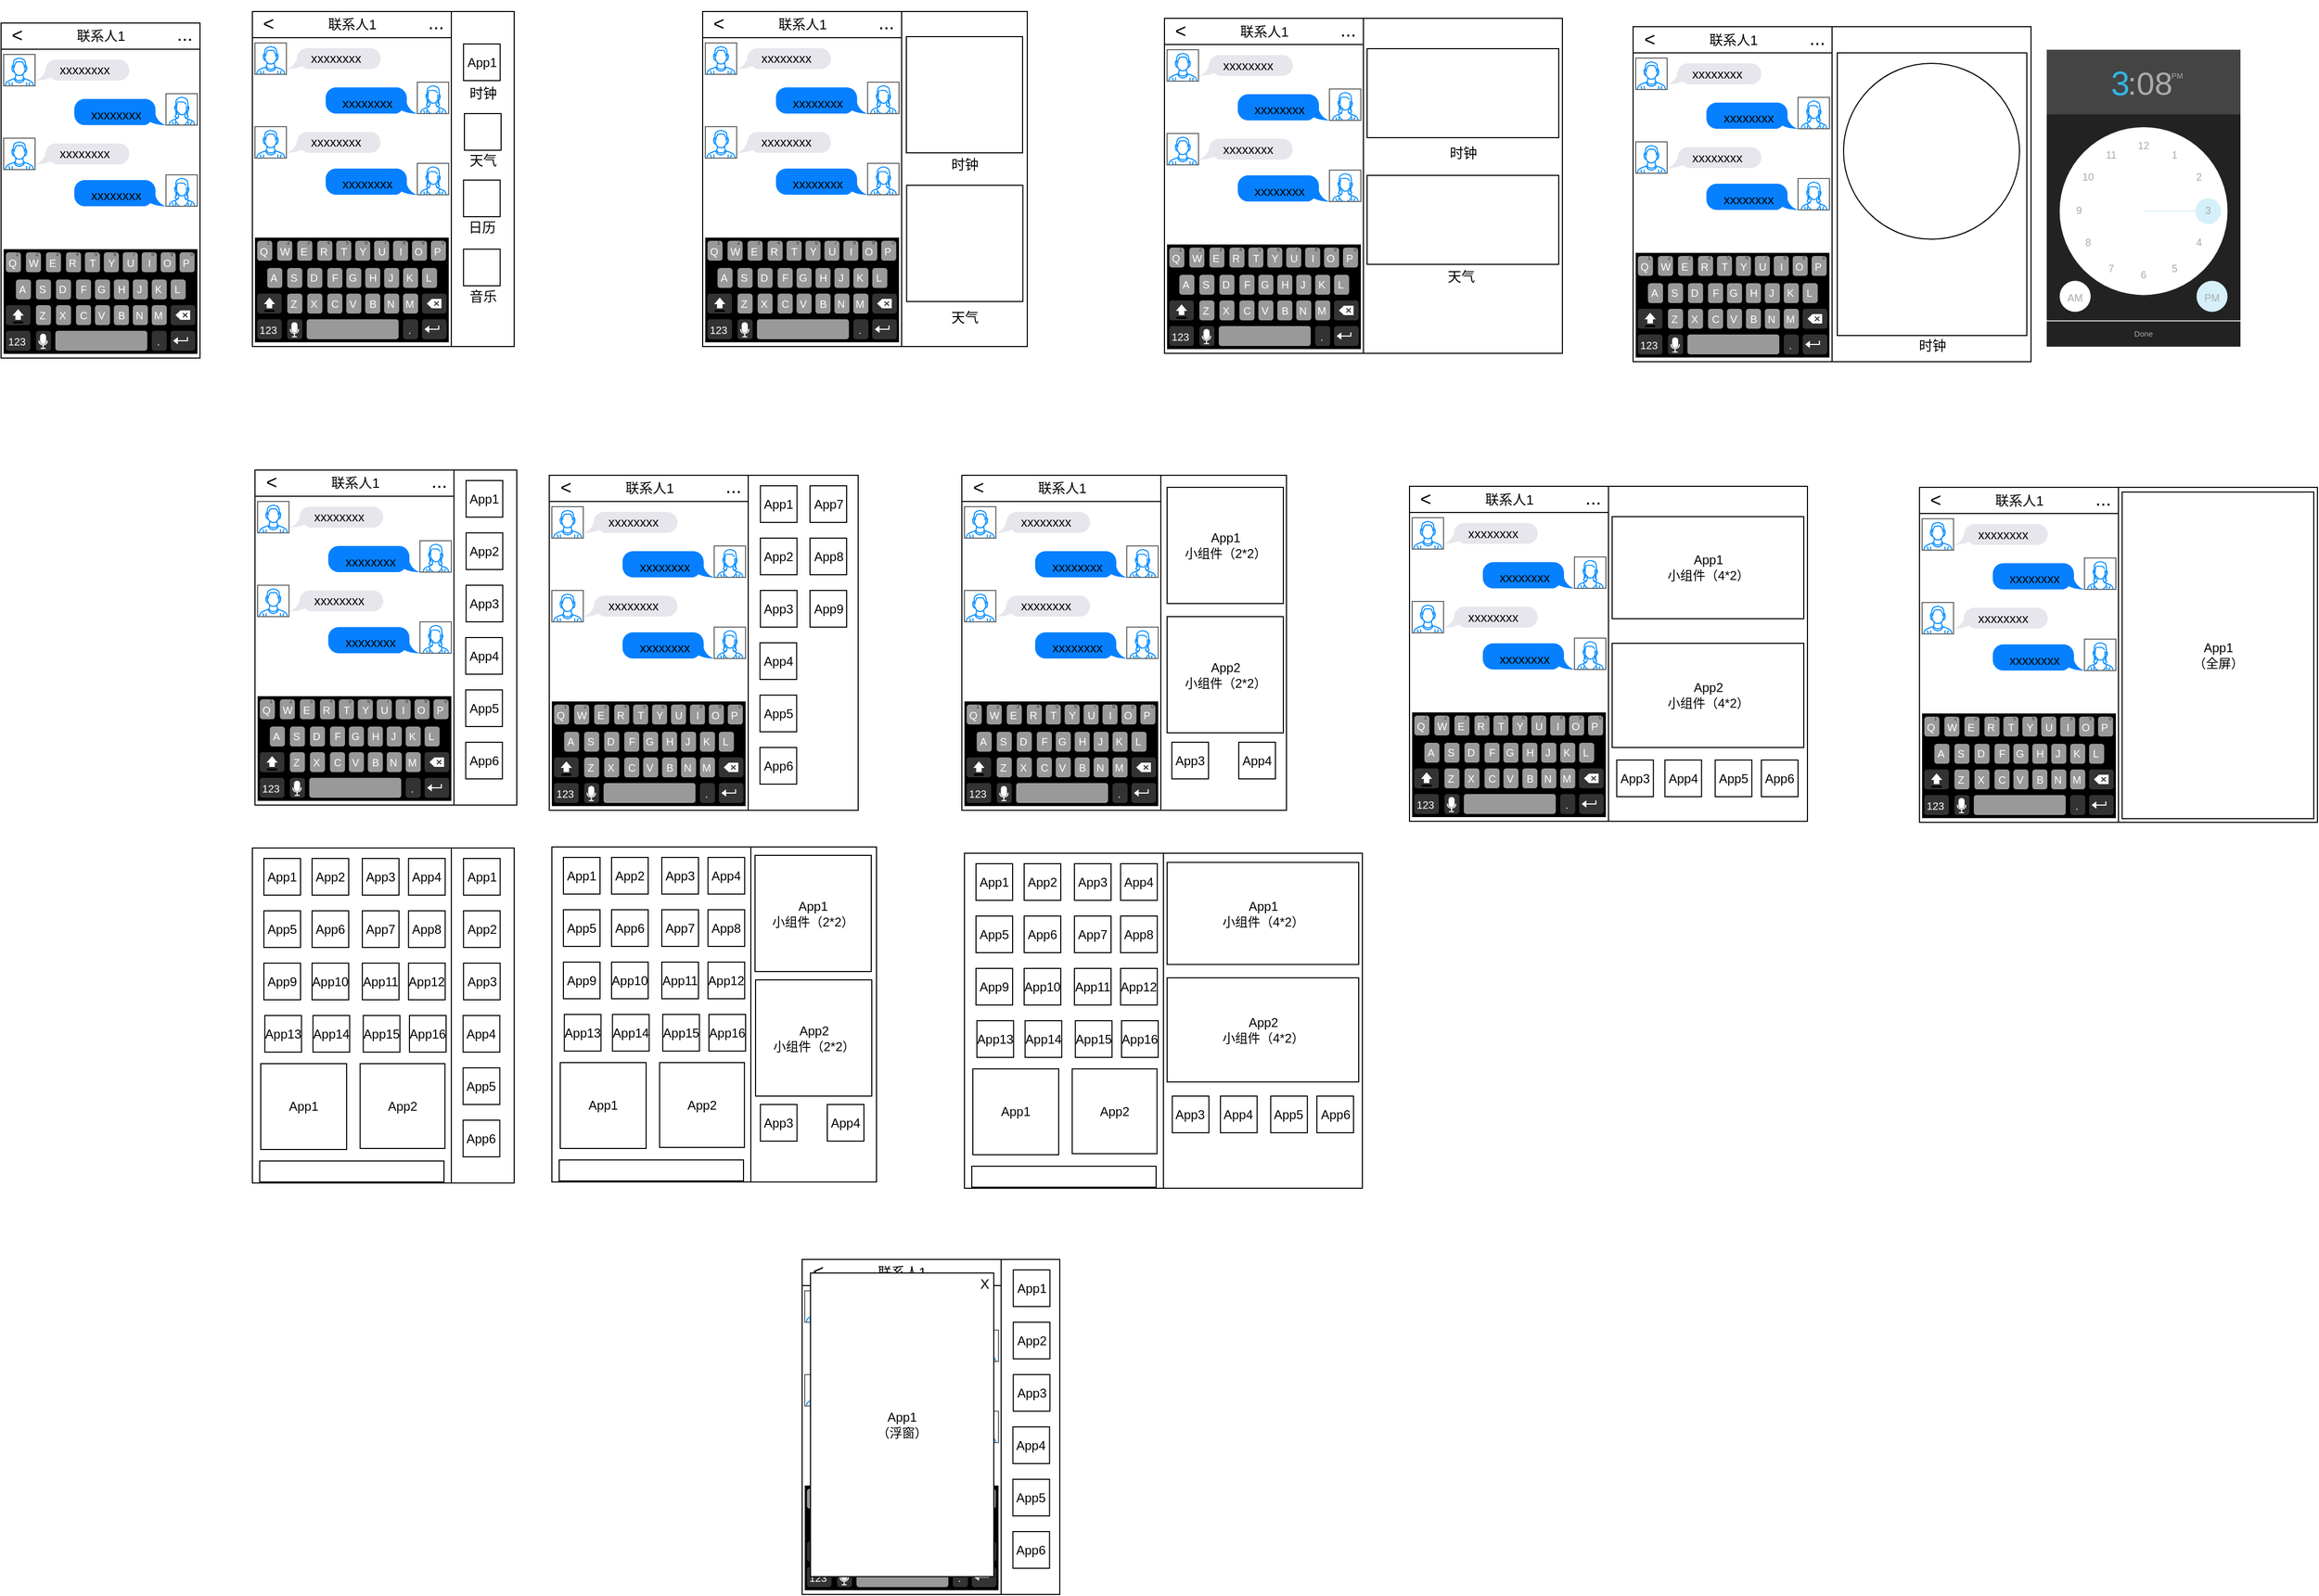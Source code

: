 <mxfile version="14.9.2" type="github" pages="2">
  <diagram id="AP7MPyzBHLV_mP8K46hF" name="Page-1">
    <mxGraphModel dx="788" dy="538" grid="0" gridSize="10" guides="1" tooltips="1" connect="1" arrows="1" fold="1" page="1" pageScale="1" pageWidth="827" pageHeight="1169" math="0" shadow="0">
      <root>
        <mxCell id="0" />
        <mxCell id="1" parent="0" />
        <mxCell id="wbXpezz0VNGxaIe4ll2v-1" value="" style="rounded=0;whiteSpace=wrap;html=1;" vertex="1" parent="1">
          <mxGeometry x="120" y="51" width="190" height="320" as="geometry" />
        </mxCell>
        <mxCell id="wbXpezz0VNGxaIe4ll2v-2" value="" style="verticalLabelPosition=bottom;verticalAlign=top;html=1;shadow=0;dashed=0;strokeWidth=1;shape=mxgraph.android.keyboard;" vertex="1" parent="1">
          <mxGeometry x="122.5" y="267" width="185" height="100" as="geometry" />
        </mxCell>
        <mxCell id="wbXpezz0VNGxaIe4ll2v-3" value="" style="html=1;strokeWidth=1;shadow=0;dashed=0;shape=mxgraph.ios7ui.callout;strokeColor=none;fillColor=#E7E6EC;align=left;verticalAlign=middle;fontSize=7;spacingLeft=17;fontColor=#000000;spacingTop=2;whiteSpace=wrap;resizeWidth=1;" vertex="1" parent="1">
          <mxGeometry x="152.5" y="86" width="90" height="20" as="geometry">
            <mxPoint x="5" y="15" as="offset" />
          </mxGeometry>
        </mxCell>
        <mxCell id="wbXpezz0VNGxaIe4ll2v-4" value="&lt;div style=&quot;text-align: justify&quot;&gt;&lt;br&gt;&lt;/div&gt;" style="html=1;strokeWidth=1;shadow=0;dashed=0;shape=mxgraph.ios7ui.callout;strokeColor=none;fillColor=#0680FF;flipH=1;align=center;verticalAlign=top;fontSize=7;spacingLeft=2;fontColor=#ffffff;spacingTop=-2;whiteSpace=wrap;spacingRight=12;resizeWidth=1;" vertex="1" parent="1">
          <mxGeometry x="190" y="123.5" width="87.5" height="25" as="geometry">
            <mxPoint y="40" as="offset" />
          </mxGeometry>
        </mxCell>
        <mxCell id="wbXpezz0VNGxaIe4ll2v-5" value="" style="verticalLabelPosition=bottom;shadow=0;dashed=0;align=center;html=1;verticalAlign=top;strokeWidth=1;shape=mxgraph.mockup.containers.userMale;strokeColor=#666666;strokeColor2=#008cff;" vertex="1" parent="1">
          <mxGeometry x="122.5" y="81" width="30" height="30" as="geometry" />
        </mxCell>
        <mxCell id="wbXpezz0VNGxaIe4ll2v-6" value="" style="verticalLabelPosition=bottom;shadow=0;dashed=0;align=center;html=1;verticalAlign=top;strokeWidth=1;shape=mxgraph.mockup.containers.userFemale;strokeColor=#666666;strokeColor2=#008cff;" vertex="1" parent="1">
          <mxGeometry x="277.5" y="118.5" width="30" height="30" as="geometry" />
        </mxCell>
        <mxCell id="wbXpezz0VNGxaIe4ll2v-7" value="" style="html=1;strokeWidth=1;shadow=0;dashed=0;shape=mxgraph.ios7ui.callout;strokeColor=none;fillColor=#E7E6EC;align=left;verticalAlign=middle;fontSize=7;spacingLeft=17;fontColor=#000000;spacingTop=2;whiteSpace=wrap;resizeWidth=1;" vertex="1" parent="1">
          <mxGeometry x="152.5" y="166" width="90" height="20" as="geometry">
            <mxPoint x="5" y="15" as="offset" />
          </mxGeometry>
        </mxCell>
        <mxCell id="wbXpezz0VNGxaIe4ll2v-8" value="" style="verticalLabelPosition=bottom;shadow=0;dashed=0;align=center;html=1;verticalAlign=top;strokeWidth=1;shape=mxgraph.mockup.containers.userMale;strokeColor=#666666;strokeColor2=#008cff;" vertex="1" parent="1">
          <mxGeometry x="122.5" y="161" width="30" height="30" as="geometry" />
        </mxCell>
        <mxCell id="wbXpezz0VNGxaIe4ll2v-9" value="&lt;div style=&quot;text-align: justify&quot;&gt;&lt;br&gt;&lt;/div&gt;" style="html=1;strokeWidth=1;shadow=0;dashed=0;shape=mxgraph.ios7ui.callout;strokeColor=none;fillColor=#0680FF;flipH=1;align=center;verticalAlign=top;fontSize=7;spacingLeft=2;fontColor=#ffffff;spacingTop=-2;whiteSpace=wrap;spacingRight=12;resizeWidth=1;" vertex="1" parent="1">
          <mxGeometry x="190" y="201" width="87.5" height="25" as="geometry">
            <mxPoint y="40" as="offset" />
          </mxGeometry>
        </mxCell>
        <mxCell id="wbXpezz0VNGxaIe4ll2v-10" value="" style="verticalLabelPosition=bottom;shadow=0;dashed=0;align=center;html=1;verticalAlign=top;strokeWidth=1;shape=mxgraph.mockup.containers.userFemale;strokeColor=#666666;strokeColor2=#008cff;" vertex="1" parent="1">
          <mxGeometry x="277.5" y="196" width="30" height="30" as="geometry" />
        </mxCell>
        <mxCell id="wbXpezz0VNGxaIe4ll2v-11" value="xxxxxxxx" style="text;html=1;strokeColor=none;fillColor=none;align=center;verticalAlign=middle;whiteSpace=wrap;rounded=0;" vertex="1" parent="1">
          <mxGeometry x="170" y="86" width="60" height="20" as="geometry" />
        </mxCell>
        <mxCell id="wbXpezz0VNGxaIe4ll2v-12" value="xxxxxxxx" style="text;html=1;strokeColor=none;fillColor=none;align=center;verticalAlign=middle;whiteSpace=wrap;rounded=0;" vertex="1" parent="1">
          <mxGeometry x="200" y="128.5" width="60" height="20" as="geometry" />
        </mxCell>
        <mxCell id="wbXpezz0VNGxaIe4ll2v-13" value="xxxxxxxx" style="text;html=1;strokeColor=none;fillColor=none;align=center;verticalAlign=middle;whiteSpace=wrap;rounded=0;" vertex="1" parent="1">
          <mxGeometry x="170" y="166" width="60" height="20" as="geometry" />
        </mxCell>
        <mxCell id="wbXpezz0VNGxaIe4ll2v-14" value="xxxxxxxx" style="text;html=1;strokeColor=none;fillColor=none;align=center;verticalAlign=middle;whiteSpace=wrap;rounded=0;" vertex="1" parent="1">
          <mxGeometry x="200" y="206" width="60" height="20" as="geometry" />
        </mxCell>
        <mxCell id="wbXpezz0VNGxaIe4ll2v-15" value="" style="line;strokeWidth=1;html=1;" vertex="1" parent="1">
          <mxGeometry x="120" y="71" width="190" height="10" as="geometry" />
        </mxCell>
        <mxCell id="wbXpezz0VNGxaIe4ll2v-16" value="&lt;font style=&quot;font-weight: normal ; font-size: 13px&quot;&gt;联系人1&lt;/font&gt;" style="text;strokeColor=none;fillColor=none;html=1;fontSize=24;fontStyle=1;verticalAlign=middle;align=center;" vertex="1" parent="1">
          <mxGeometry x="180" y="45" width="70" height="30" as="geometry" />
        </mxCell>
        <mxCell id="wbXpezz0VNGxaIe4ll2v-17" value="&lt;span style=&quot;font-weight: normal&quot;&gt;&lt;font style=&quot;font-size: 18px&quot;&gt;...&lt;/font&gt;&lt;/span&gt;" style="text;strokeColor=none;fillColor=none;html=1;fontSize=24;fontStyle=1;verticalAlign=middle;align=center;" vertex="1" parent="1">
          <mxGeometry x="280" y="40" width="30" height="40" as="geometry" />
        </mxCell>
        <mxCell id="wbXpezz0VNGxaIe4ll2v-18" value="&lt;span style=&quot;font-weight: normal&quot;&gt;&lt;font style=&quot;font-size: 18px&quot;&gt;&amp;lt;&lt;/font&gt;&lt;/span&gt;" style="text;strokeColor=none;fillColor=none;html=1;fontSize=24;fontStyle=1;verticalAlign=middle;align=center;" vertex="1" parent="1">
          <mxGeometry x="120" y="41" width="30" height="40" as="geometry" />
        </mxCell>
        <mxCell id="wbXpezz0VNGxaIe4ll2v-19" value="" style="rounded=0;whiteSpace=wrap;html=1;" vertex="1" parent="1">
          <mxGeometry x="550" y="40" width="60" height="320" as="geometry" />
        </mxCell>
        <mxCell id="wbXpezz0VNGxaIe4ll2v-20" value="" style="rounded=0;whiteSpace=wrap;html=1;" vertex="1" parent="1">
          <mxGeometry x="360" y="40" width="190" height="320" as="geometry" />
        </mxCell>
        <mxCell id="wbXpezz0VNGxaIe4ll2v-21" value="" style="verticalLabelPosition=bottom;verticalAlign=top;html=1;shadow=0;dashed=0;strokeWidth=1;shape=mxgraph.android.keyboard;" vertex="1" parent="1">
          <mxGeometry x="362.5" y="256" width="185" height="100" as="geometry" />
        </mxCell>
        <mxCell id="wbXpezz0VNGxaIe4ll2v-22" value="" style="html=1;strokeWidth=1;shadow=0;dashed=0;shape=mxgraph.ios7ui.callout;strokeColor=none;fillColor=#E7E6EC;align=left;verticalAlign=middle;fontSize=7;spacingLeft=17;fontColor=#000000;spacingTop=2;whiteSpace=wrap;resizeWidth=1;" vertex="1" parent="1">
          <mxGeometry x="392.5" y="75" width="90" height="20" as="geometry">
            <mxPoint x="5" y="15" as="offset" />
          </mxGeometry>
        </mxCell>
        <mxCell id="wbXpezz0VNGxaIe4ll2v-23" value="&lt;div style=&quot;text-align: justify&quot;&gt;&lt;br&gt;&lt;/div&gt;" style="html=1;strokeWidth=1;shadow=0;dashed=0;shape=mxgraph.ios7ui.callout;strokeColor=none;fillColor=#0680FF;flipH=1;align=center;verticalAlign=top;fontSize=7;spacingLeft=2;fontColor=#ffffff;spacingTop=-2;whiteSpace=wrap;spacingRight=12;resizeWidth=1;" vertex="1" parent="1">
          <mxGeometry x="430" y="112.5" width="87.5" height="25" as="geometry">
            <mxPoint y="40" as="offset" />
          </mxGeometry>
        </mxCell>
        <mxCell id="wbXpezz0VNGxaIe4ll2v-24" value="" style="verticalLabelPosition=bottom;shadow=0;dashed=0;align=center;html=1;verticalAlign=top;strokeWidth=1;shape=mxgraph.mockup.containers.userMale;strokeColor=#666666;strokeColor2=#008cff;" vertex="1" parent="1">
          <mxGeometry x="362.5" y="70" width="30" height="30" as="geometry" />
        </mxCell>
        <mxCell id="wbXpezz0VNGxaIe4ll2v-25" value="" style="verticalLabelPosition=bottom;shadow=0;dashed=0;align=center;html=1;verticalAlign=top;strokeWidth=1;shape=mxgraph.mockup.containers.userFemale;strokeColor=#666666;strokeColor2=#008cff;" vertex="1" parent="1">
          <mxGeometry x="517.5" y="107.5" width="30" height="30" as="geometry" />
        </mxCell>
        <mxCell id="wbXpezz0VNGxaIe4ll2v-26" value="" style="html=1;strokeWidth=1;shadow=0;dashed=0;shape=mxgraph.ios7ui.callout;strokeColor=none;fillColor=#E7E6EC;align=left;verticalAlign=middle;fontSize=7;spacingLeft=17;fontColor=#000000;spacingTop=2;whiteSpace=wrap;resizeWidth=1;" vertex="1" parent="1">
          <mxGeometry x="392.5" y="155" width="90" height="20" as="geometry">
            <mxPoint x="5" y="15" as="offset" />
          </mxGeometry>
        </mxCell>
        <mxCell id="wbXpezz0VNGxaIe4ll2v-27" value="" style="verticalLabelPosition=bottom;shadow=0;dashed=0;align=center;html=1;verticalAlign=top;strokeWidth=1;shape=mxgraph.mockup.containers.userMale;strokeColor=#666666;strokeColor2=#008cff;" vertex="1" parent="1">
          <mxGeometry x="362.5" y="150" width="30" height="30" as="geometry" />
        </mxCell>
        <mxCell id="wbXpezz0VNGxaIe4ll2v-28" value="&lt;div style=&quot;text-align: justify&quot;&gt;&lt;br&gt;&lt;/div&gt;" style="html=1;strokeWidth=1;shadow=0;dashed=0;shape=mxgraph.ios7ui.callout;strokeColor=none;fillColor=#0680FF;flipH=1;align=center;verticalAlign=top;fontSize=7;spacingLeft=2;fontColor=#ffffff;spacingTop=-2;whiteSpace=wrap;spacingRight=12;resizeWidth=1;" vertex="1" parent="1">
          <mxGeometry x="430" y="190" width="87.5" height="25" as="geometry">
            <mxPoint y="40" as="offset" />
          </mxGeometry>
        </mxCell>
        <mxCell id="wbXpezz0VNGxaIe4ll2v-29" value="" style="verticalLabelPosition=bottom;shadow=0;dashed=0;align=center;html=1;verticalAlign=top;strokeWidth=1;shape=mxgraph.mockup.containers.userFemale;strokeColor=#666666;strokeColor2=#008cff;" vertex="1" parent="1">
          <mxGeometry x="517.5" y="185" width="30" height="30" as="geometry" />
        </mxCell>
        <mxCell id="wbXpezz0VNGxaIe4ll2v-30" value="xxxxxxxx" style="text;html=1;strokeColor=none;fillColor=none;align=center;verticalAlign=middle;whiteSpace=wrap;rounded=0;" vertex="1" parent="1">
          <mxGeometry x="410" y="75" width="60" height="20" as="geometry" />
        </mxCell>
        <mxCell id="wbXpezz0VNGxaIe4ll2v-31" value="xxxxxxxx" style="text;html=1;strokeColor=none;fillColor=none;align=center;verticalAlign=middle;whiteSpace=wrap;rounded=0;" vertex="1" parent="1">
          <mxGeometry x="440" y="117.5" width="60" height="20" as="geometry" />
        </mxCell>
        <mxCell id="wbXpezz0VNGxaIe4ll2v-32" value="xxxxxxxx" style="text;html=1;strokeColor=none;fillColor=none;align=center;verticalAlign=middle;whiteSpace=wrap;rounded=0;" vertex="1" parent="1">
          <mxGeometry x="410" y="155" width="60" height="20" as="geometry" />
        </mxCell>
        <mxCell id="wbXpezz0VNGxaIe4ll2v-33" value="xxxxxxxx" style="text;html=1;strokeColor=none;fillColor=none;align=center;verticalAlign=middle;whiteSpace=wrap;rounded=0;" vertex="1" parent="1">
          <mxGeometry x="440" y="195" width="60" height="20" as="geometry" />
        </mxCell>
        <mxCell id="wbXpezz0VNGxaIe4ll2v-34" value="" style="line;strokeWidth=1;html=1;" vertex="1" parent="1">
          <mxGeometry x="360" y="60" width="190" height="10" as="geometry" />
        </mxCell>
        <mxCell id="wbXpezz0VNGxaIe4ll2v-35" value="&lt;font style=&quot;font-weight: normal ; font-size: 13px&quot;&gt;联系人1&lt;/font&gt;" style="text;strokeColor=none;fillColor=none;html=1;fontSize=24;fontStyle=1;verticalAlign=middle;align=center;" vertex="1" parent="1">
          <mxGeometry x="420" y="34" width="70" height="30" as="geometry" />
        </mxCell>
        <mxCell id="wbXpezz0VNGxaIe4ll2v-36" value="&lt;span style=&quot;font-weight: normal&quot;&gt;&lt;font style=&quot;font-size: 18px&quot;&gt;...&lt;/font&gt;&lt;/span&gt;" style="text;strokeColor=none;fillColor=none;html=1;fontSize=24;fontStyle=1;verticalAlign=middle;align=center;" vertex="1" parent="1">
          <mxGeometry x="520" y="29" width="30" height="40" as="geometry" />
        </mxCell>
        <mxCell id="wbXpezz0VNGxaIe4ll2v-37" value="&lt;span style=&quot;font-weight: normal&quot;&gt;&lt;font style=&quot;font-size: 18px&quot;&gt;&amp;lt;&lt;/font&gt;&lt;/span&gt;" style="text;strokeColor=none;fillColor=none;html=1;fontSize=24;fontStyle=1;verticalAlign=middle;align=center;" vertex="1" parent="1">
          <mxGeometry x="360" y="30" width="30" height="40" as="geometry" />
        </mxCell>
        <mxCell id="wbXpezz0VNGxaIe4ll2v-39" value="&lt;font style=&quot;font-size: 13px ; font-weight: normal&quot;&gt;时钟&lt;/font&gt;" style="text;strokeColor=none;fillColor=none;html=1;fontSize=24;fontStyle=1;verticalAlign=middle;align=center;" vertex="1" parent="1">
          <mxGeometry x="545" y="100" width="70" height="30" as="geometry" />
        </mxCell>
        <mxCell id="wbXpezz0VNGxaIe4ll2v-40" value="&lt;span style=&quot;font-size: 13px ; font-weight: 400&quot;&gt;日历&lt;/span&gt;" style="text;strokeColor=none;fillColor=none;html=1;fontSize=24;fontStyle=1;verticalAlign=middle;align=center;" vertex="1" parent="1">
          <mxGeometry x="544.12" y="228" width="70" height="30" as="geometry" />
        </mxCell>
        <mxCell id="wbXpezz0VNGxaIe4ll2v-41" value="&lt;span style=&quot;font-size: 13px ; font-weight: 400&quot;&gt;天气&lt;/span&gt;" style="text;strokeColor=none;fillColor=none;html=1;fontSize=24;fontStyle=1;verticalAlign=middle;align=center;" vertex="1" parent="1">
          <mxGeometry x="545" y="164" width="70" height="30" as="geometry" />
        </mxCell>
        <mxCell id="wbXpezz0VNGxaIe4ll2v-42" value="&lt;span style=&quot;font-size: 13px ; font-weight: 400&quot;&gt;音乐&lt;/span&gt;" style="text;strokeColor=none;fillColor=none;html=1;fontSize=24;fontStyle=1;verticalAlign=middle;align=center;" vertex="1" parent="1">
          <mxGeometry x="545" y="294" width="70" height="30" as="geometry" />
        </mxCell>
        <mxCell id="wbXpezz0VNGxaIe4ll2v-46" value="App1" style="rounded=0;whiteSpace=wrap;html=1;aspect=fixed;" vertex="1" parent="1">
          <mxGeometry x="561.62" y="71" width="35" height="35" as="geometry" />
        </mxCell>
        <mxCell id="wbXpezz0VNGxaIe4ll2v-47" value="" style="rounded=0;whiteSpace=wrap;html=1;aspect=fixed;" vertex="1" parent="1">
          <mxGeometry x="562.5" y="137.5" width="35" height="35" as="geometry" />
        </mxCell>
        <mxCell id="wbXpezz0VNGxaIe4ll2v-48" value="" style="rounded=0;whiteSpace=wrap;html=1;aspect=fixed;" vertex="1" parent="1">
          <mxGeometry x="561.62" y="201" width="35" height="35" as="geometry" />
        </mxCell>
        <mxCell id="wbXpezz0VNGxaIe4ll2v-49" value="" style="rounded=0;whiteSpace=wrap;html=1;aspect=fixed;" vertex="1" parent="1">
          <mxGeometry x="561.62" y="267" width="35" height="35" as="geometry" />
        </mxCell>
        <mxCell id="wbXpezz0VNGxaIe4ll2v-50" value="" style="rounded=0;whiteSpace=wrap;html=1;" vertex="1" parent="1">
          <mxGeometry x="980" y="40" width="120" height="320" as="geometry" />
        </mxCell>
        <mxCell id="wbXpezz0VNGxaIe4ll2v-51" value="" style="rounded=0;whiteSpace=wrap;html=1;" vertex="1" parent="1">
          <mxGeometry x="790" y="40" width="190" height="320" as="geometry" />
        </mxCell>
        <mxCell id="wbXpezz0VNGxaIe4ll2v-52" value="" style="verticalLabelPosition=bottom;verticalAlign=top;html=1;shadow=0;dashed=0;strokeWidth=1;shape=mxgraph.android.keyboard;" vertex="1" parent="1">
          <mxGeometry x="792.5" y="256" width="185" height="100" as="geometry" />
        </mxCell>
        <mxCell id="wbXpezz0VNGxaIe4ll2v-53" value="" style="html=1;strokeWidth=1;shadow=0;dashed=0;shape=mxgraph.ios7ui.callout;strokeColor=none;fillColor=#E7E6EC;align=left;verticalAlign=middle;fontSize=7;spacingLeft=17;fontColor=#000000;spacingTop=2;whiteSpace=wrap;resizeWidth=1;" vertex="1" parent="1">
          <mxGeometry x="822.5" y="75" width="90" height="20" as="geometry">
            <mxPoint x="5" y="15" as="offset" />
          </mxGeometry>
        </mxCell>
        <mxCell id="wbXpezz0VNGxaIe4ll2v-54" value="&lt;div style=&quot;text-align: justify&quot;&gt;&lt;br&gt;&lt;/div&gt;" style="html=1;strokeWidth=1;shadow=0;dashed=0;shape=mxgraph.ios7ui.callout;strokeColor=none;fillColor=#0680FF;flipH=1;align=center;verticalAlign=top;fontSize=7;spacingLeft=2;fontColor=#ffffff;spacingTop=-2;whiteSpace=wrap;spacingRight=12;resizeWidth=1;" vertex="1" parent="1">
          <mxGeometry x="860" y="112.5" width="87.5" height="25" as="geometry">
            <mxPoint y="40" as="offset" />
          </mxGeometry>
        </mxCell>
        <mxCell id="wbXpezz0VNGxaIe4ll2v-55" value="" style="verticalLabelPosition=bottom;shadow=0;dashed=0;align=center;html=1;verticalAlign=top;strokeWidth=1;shape=mxgraph.mockup.containers.userMale;strokeColor=#666666;strokeColor2=#008cff;" vertex="1" parent="1">
          <mxGeometry x="792.5" y="70" width="30" height="30" as="geometry" />
        </mxCell>
        <mxCell id="wbXpezz0VNGxaIe4ll2v-56" value="" style="verticalLabelPosition=bottom;shadow=0;dashed=0;align=center;html=1;verticalAlign=top;strokeWidth=1;shape=mxgraph.mockup.containers.userFemale;strokeColor=#666666;strokeColor2=#008cff;" vertex="1" parent="1">
          <mxGeometry x="947.5" y="107.5" width="30" height="30" as="geometry" />
        </mxCell>
        <mxCell id="wbXpezz0VNGxaIe4ll2v-57" value="" style="html=1;strokeWidth=1;shadow=0;dashed=0;shape=mxgraph.ios7ui.callout;strokeColor=none;fillColor=#E7E6EC;align=left;verticalAlign=middle;fontSize=7;spacingLeft=17;fontColor=#000000;spacingTop=2;whiteSpace=wrap;resizeWidth=1;" vertex="1" parent="1">
          <mxGeometry x="822.5" y="155" width="90" height="20" as="geometry">
            <mxPoint x="5" y="15" as="offset" />
          </mxGeometry>
        </mxCell>
        <mxCell id="wbXpezz0VNGxaIe4ll2v-58" value="" style="verticalLabelPosition=bottom;shadow=0;dashed=0;align=center;html=1;verticalAlign=top;strokeWidth=1;shape=mxgraph.mockup.containers.userMale;strokeColor=#666666;strokeColor2=#008cff;" vertex="1" parent="1">
          <mxGeometry x="792.5" y="150" width="30" height="30" as="geometry" />
        </mxCell>
        <mxCell id="wbXpezz0VNGxaIe4ll2v-59" value="&lt;div style=&quot;text-align: justify&quot;&gt;&lt;br&gt;&lt;/div&gt;" style="html=1;strokeWidth=1;shadow=0;dashed=0;shape=mxgraph.ios7ui.callout;strokeColor=none;fillColor=#0680FF;flipH=1;align=center;verticalAlign=top;fontSize=7;spacingLeft=2;fontColor=#ffffff;spacingTop=-2;whiteSpace=wrap;spacingRight=12;resizeWidth=1;" vertex="1" parent="1">
          <mxGeometry x="860" y="190" width="87.5" height="25" as="geometry">
            <mxPoint y="40" as="offset" />
          </mxGeometry>
        </mxCell>
        <mxCell id="wbXpezz0VNGxaIe4ll2v-60" value="" style="verticalLabelPosition=bottom;shadow=0;dashed=0;align=center;html=1;verticalAlign=top;strokeWidth=1;shape=mxgraph.mockup.containers.userFemale;strokeColor=#666666;strokeColor2=#008cff;" vertex="1" parent="1">
          <mxGeometry x="947.5" y="185" width="30" height="30" as="geometry" />
        </mxCell>
        <mxCell id="wbXpezz0VNGxaIe4ll2v-61" value="xxxxxxxx" style="text;html=1;strokeColor=none;fillColor=none;align=center;verticalAlign=middle;whiteSpace=wrap;rounded=0;" vertex="1" parent="1">
          <mxGeometry x="840" y="75" width="60" height="20" as="geometry" />
        </mxCell>
        <mxCell id="wbXpezz0VNGxaIe4ll2v-62" value="xxxxxxxx" style="text;html=1;strokeColor=none;fillColor=none;align=center;verticalAlign=middle;whiteSpace=wrap;rounded=0;" vertex="1" parent="1">
          <mxGeometry x="870" y="117.5" width="60" height="20" as="geometry" />
        </mxCell>
        <mxCell id="wbXpezz0VNGxaIe4ll2v-63" value="xxxxxxxx" style="text;html=1;strokeColor=none;fillColor=none;align=center;verticalAlign=middle;whiteSpace=wrap;rounded=0;" vertex="1" parent="1">
          <mxGeometry x="840" y="155" width="60" height="20" as="geometry" />
        </mxCell>
        <mxCell id="wbXpezz0VNGxaIe4ll2v-64" value="xxxxxxxx" style="text;html=1;strokeColor=none;fillColor=none;align=center;verticalAlign=middle;whiteSpace=wrap;rounded=0;" vertex="1" parent="1">
          <mxGeometry x="870" y="195" width="60" height="20" as="geometry" />
        </mxCell>
        <mxCell id="wbXpezz0VNGxaIe4ll2v-65" value="" style="line;strokeWidth=1;html=1;" vertex="1" parent="1">
          <mxGeometry x="790" y="60" width="190" height="10" as="geometry" />
        </mxCell>
        <mxCell id="wbXpezz0VNGxaIe4ll2v-66" value="&lt;font style=&quot;font-weight: normal ; font-size: 13px&quot;&gt;联系人1&lt;/font&gt;" style="text;strokeColor=none;fillColor=none;html=1;fontSize=24;fontStyle=1;verticalAlign=middle;align=center;" vertex="1" parent="1">
          <mxGeometry x="850" y="34" width="70" height="30" as="geometry" />
        </mxCell>
        <mxCell id="wbXpezz0VNGxaIe4ll2v-67" value="&lt;span style=&quot;font-weight: normal&quot;&gt;&lt;font style=&quot;font-size: 18px&quot;&gt;...&lt;/font&gt;&lt;/span&gt;" style="text;strokeColor=none;fillColor=none;html=1;fontSize=24;fontStyle=1;verticalAlign=middle;align=center;" vertex="1" parent="1">
          <mxGeometry x="950" y="29" width="30" height="40" as="geometry" />
        </mxCell>
        <mxCell id="wbXpezz0VNGxaIe4ll2v-68" value="&lt;span style=&quot;font-weight: normal&quot;&gt;&lt;font style=&quot;font-size: 18px&quot;&gt;&amp;lt;&lt;/font&gt;&lt;/span&gt;" style="text;strokeColor=none;fillColor=none;html=1;fontSize=24;fontStyle=1;verticalAlign=middle;align=center;" vertex="1" parent="1">
          <mxGeometry x="790" y="30" width="30" height="40" as="geometry" />
        </mxCell>
        <mxCell id="wbXpezz0VNGxaIe4ll2v-69" value="&lt;span style=&quot;font-size: 13px ; font-weight: 400&quot;&gt;天气&lt;/span&gt;" style="text;strokeColor=none;fillColor=none;html=1;fontSize=24;fontStyle=1;verticalAlign=middle;align=center;" vertex="1" parent="1">
          <mxGeometry x="1005.26" y="314.11" width="70" height="30" as="geometry" />
        </mxCell>
        <mxCell id="wbXpezz0VNGxaIe4ll2v-70" value="&lt;font style=&quot;font-size: 13px ; font-weight: normal&quot;&gt;时钟&lt;/font&gt;" style="text;strokeColor=none;fillColor=none;html=1;fontSize=24;fontStyle=1;verticalAlign=middle;align=center;" vertex="1" parent="1">
          <mxGeometry x="1005" y="168" width="70" height="30" as="geometry" />
        </mxCell>
        <mxCell id="wbXpezz0VNGxaIe4ll2v-74" value="" style="rounded=0;whiteSpace=wrap;html=1;aspect=fixed;" vertex="1" parent="1">
          <mxGeometry x="984.5" y="64" width="111" height="111" as="geometry" />
        </mxCell>
        <mxCell id="wbXpezz0VNGxaIe4ll2v-75" value="" style="rounded=0;whiteSpace=wrap;html=1;aspect=fixed;" vertex="1" parent="1">
          <mxGeometry x="984.76" y="206" width="111" height="111" as="geometry" />
        </mxCell>
        <mxCell id="wbXpezz0VNGxaIe4ll2v-76" value="" style="rounded=0;whiteSpace=wrap;html=1;" vertex="1" parent="1">
          <mxGeometry x="1421" y="46.5" width="190" height="320" as="geometry" />
        </mxCell>
        <mxCell id="wbXpezz0VNGxaIe4ll2v-78" value="" style="rounded=0;whiteSpace=wrap;html=1;" vertex="1" parent="1">
          <mxGeometry x="1231" y="46.5" width="190" height="320" as="geometry" />
        </mxCell>
        <mxCell id="wbXpezz0VNGxaIe4ll2v-79" value="" style="verticalLabelPosition=bottom;verticalAlign=top;html=1;shadow=0;dashed=0;strokeWidth=1;shape=mxgraph.android.keyboard;" vertex="1" parent="1">
          <mxGeometry x="1233.5" y="262.5" width="185" height="100" as="geometry" />
        </mxCell>
        <mxCell id="wbXpezz0VNGxaIe4ll2v-80" value="" style="html=1;strokeWidth=1;shadow=0;dashed=0;shape=mxgraph.ios7ui.callout;strokeColor=none;fillColor=#E7E6EC;align=left;verticalAlign=middle;fontSize=7;spacingLeft=17;fontColor=#000000;spacingTop=2;whiteSpace=wrap;resizeWidth=1;" vertex="1" parent="1">
          <mxGeometry x="1263.5" y="81.5" width="90" height="20" as="geometry">
            <mxPoint x="5" y="15" as="offset" />
          </mxGeometry>
        </mxCell>
        <mxCell id="wbXpezz0VNGxaIe4ll2v-81" value="&lt;div style=&quot;text-align: justify&quot;&gt;&lt;br&gt;&lt;/div&gt;" style="html=1;strokeWidth=1;shadow=0;dashed=0;shape=mxgraph.ios7ui.callout;strokeColor=none;fillColor=#0680FF;flipH=1;align=center;verticalAlign=top;fontSize=7;spacingLeft=2;fontColor=#ffffff;spacingTop=-2;whiteSpace=wrap;spacingRight=12;resizeWidth=1;" vertex="1" parent="1">
          <mxGeometry x="1301" y="119" width="87.5" height="25" as="geometry">
            <mxPoint y="40" as="offset" />
          </mxGeometry>
        </mxCell>
        <mxCell id="wbXpezz0VNGxaIe4ll2v-82" value="" style="verticalLabelPosition=bottom;shadow=0;dashed=0;align=center;html=1;verticalAlign=top;strokeWidth=1;shape=mxgraph.mockup.containers.userMale;strokeColor=#666666;strokeColor2=#008cff;" vertex="1" parent="1">
          <mxGeometry x="1233.5" y="76.5" width="30" height="30" as="geometry" />
        </mxCell>
        <mxCell id="wbXpezz0VNGxaIe4ll2v-83" value="" style="verticalLabelPosition=bottom;shadow=0;dashed=0;align=center;html=1;verticalAlign=top;strokeWidth=1;shape=mxgraph.mockup.containers.userFemale;strokeColor=#666666;strokeColor2=#008cff;" vertex="1" parent="1">
          <mxGeometry x="1388.5" y="114" width="30" height="30" as="geometry" />
        </mxCell>
        <mxCell id="wbXpezz0VNGxaIe4ll2v-84" value="" style="html=1;strokeWidth=1;shadow=0;dashed=0;shape=mxgraph.ios7ui.callout;strokeColor=none;fillColor=#E7E6EC;align=left;verticalAlign=middle;fontSize=7;spacingLeft=17;fontColor=#000000;spacingTop=2;whiteSpace=wrap;resizeWidth=1;" vertex="1" parent="1">
          <mxGeometry x="1263.5" y="161.5" width="90" height="20" as="geometry">
            <mxPoint x="5" y="15" as="offset" />
          </mxGeometry>
        </mxCell>
        <mxCell id="wbXpezz0VNGxaIe4ll2v-85" value="" style="verticalLabelPosition=bottom;shadow=0;dashed=0;align=center;html=1;verticalAlign=top;strokeWidth=1;shape=mxgraph.mockup.containers.userMale;strokeColor=#666666;strokeColor2=#008cff;" vertex="1" parent="1">
          <mxGeometry x="1233.5" y="156.5" width="30" height="30" as="geometry" />
        </mxCell>
        <mxCell id="wbXpezz0VNGxaIe4ll2v-86" value="&lt;div style=&quot;text-align: justify&quot;&gt;&lt;br&gt;&lt;/div&gt;" style="html=1;strokeWidth=1;shadow=0;dashed=0;shape=mxgraph.ios7ui.callout;strokeColor=none;fillColor=#0680FF;flipH=1;align=center;verticalAlign=top;fontSize=7;spacingLeft=2;fontColor=#ffffff;spacingTop=-2;whiteSpace=wrap;spacingRight=12;resizeWidth=1;" vertex="1" parent="1">
          <mxGeometry x="1301" y="196.5" width="87.5" height="25" as="geometry">
            <mxPoint y="40" as="offset" />
          </mxGeometry>
        </mxCell>
        <mxCell id="wbXpezz0VNGxaIe4ll2v-87" value="" style="verticalLabelPosition=bottom;shadow=0;dashed=0;align=center;html=1;verticalAlign=top;strokeWidth=1;shape=mxgraph.mockup.containers.userFemale;strokeColor=#666666;strokeColor2=#008cff;" vertex="1" parent="1">
          <mxGeometry x="1388.5" y="191.5" width="30" height="30" as="geometry" />
        </mxCell>
        <mxCell id="wbXpezz0VNGxaIe4ll2v-88" value="xxxxxxxx" style="text;html=1;strokeColor=none;fillColor=none;align=center;verticalAlign=middle;whiteSpace=wrap;rounded=0;" vertex="1" parent="1">
          <mxGeometry x="1281" y="81.5" width="60" height="20" as="geometry" />
        </mxCell>
        <mxCell id="wbXpezz0VNGxaIe4ll2v-89" value="xxxxxxxx" style="text;html=1;strokeColor=none;fillColor=none;align=center;verticalAlign=middle;whiteSpace=wrap;rounded=0;" vertex="1" parent="1">
          <mxGeometry x="1311" y="124" width="60" height="20" as="geometry" />
        </mxCell>
        <mxCell id="wbXpezz0VNGxaIe4ll2v-90" value="xxxxxxxx" style="text;html=1;strokeColor=none;fillColor=none;align=center;verticalAlign=middle;whiteSpace=wrap;rounded=0;" vertex="1" parent="1">
          <mxGeometry x="1281" y="161.5" width="60" height="20" as="geometry" />
        </mxCell>
        <mxCell id="wbXpezz0VNGxaIe4ll2v-91" value="xxxxxxxx" style="text;html=1;strokeColor=none;fillColor=none;align=center;verticalAlign=middle;whiteSpace=wrap;rounded=0;" vertex="1" parent="1">
          <mxGeometry x="1311" y="201.5" width="60" height="20" as="geometry" />
        </mxCell>
        <mxCell id="wbXpezz0VNGxaIe4ll2v-92" value="" style="line;strokeWidth=1;html=1;" vertex="1" parent="1">
          <mxGeometry x="1231" y="66.5" width="190" height="10" as="geometry" />
        </mxCell>
        <mxCell id="wbXpezz0VNGxaIe4ll2v-93" value="&lt;font style=&quot;font-weight: normal ; font-size: 13px&quot;&gt;联系人1&lt;/font&gt;" style="text;strokeColor=none;fillColor=none;html=1;fontSize=24;fontStyle=1;verticalAlign=middle;align=center;" vertex="1" parent="1">
          <mxGeometry x="1291" y="40.5" width="70" height="30" as="geometry" />
        </mxCell>
        <mxCell id="wbXpezz0VNGxaIe4ll2v-94" value="&lt;span style=&quot;font-weight: normal&quot;&gt;&lt;font style=&quot;font-size: 18px&quot;&gt;...&lt;/font&gt;&lt;/span&gt;" style="text;strokeColor=none;fillColor=none;html=1;fontSize=24;fontStyle=1;verticalAlign=middle;align=center;" vertex="1" parent="1">
          <mxGeometry x="1391" y="35.5" width="30" height="40" as="geometry" />
        </mxCell>
        <mxCell id="wbXpezz0VNGxaIe4ll2v-95" value="&lt;span style=&quot;font-weight: normal&quot;&gt;&lt;font style=&quot;font-size: 18px&quot;&gt;&amp;lt;&lt;/font&gt;&lt;/span&gt;" style="text;strokeColor=none;fillColor=none;html=1;fontSize=24;fontStyle=1;verticalAlign=middle;align=center;" vertex="1" parent="1">
          <mxGeometry x="1231" y="36.5" width="30" height="40" as="geometry" />
        </mxCell>
        <mxCell id="wbXpezz0VNGxaIe4ll2v-96" value="&lt;font style=&quot;font-size: 13px ; font-weight: normal&quot;&gt;时钟&lt;/font&gt;" style="text;strokeColor=none;fillColor=none;html=1;fontSize=24;fontStyle=1;verticalAlign=middle;align=center;" vertex="1" parent="1">
          <mxGeometry x="1480.78" y="156.5" width="70" height="30" as="geometry" />
        </mxCell>
        <mxCell id="wbXpezz0VNGxaIe4ll2v-97" value="&lt;span style=&quot;font-size: 13px ; font-weight: 400&quot;&gt;天气&lt;/span&gt;" style="text;strokeColor=none;fillColor=none;html=1;fontSize=24;fontStyle=1;verticalAlign=middle;align=center;" vertex="1" parent="1">
          <mxGeometry x="1478.5" y="274.5" width="70" height="30" as="geometry" />
        </mxCell>
        <mxCell id="wbXpezz0VNGxaIe4ll2v-99" value="" style="rounded=0;whiteSpace=wrap;html=1;" vertex="1" parent="1">
          <mxGeometry x="1424.5" y="75.5" width="183" height="85" as="geometry" />
        </mxCell>
        <mxCell id="wbXpezz0VNGxaIe4ll2v-100" value="" style="rounded=0;whiteSpace=wrap;html=1;" vertex="1" parent="1">
          <mxGeometry x="1424.5" y="196.5" width="183" height="85" as="geometry" />
        </mxCell>
        <mxCell id="wbXpezz0VNGxaIe4ll2v-101" value="" style="rounded=0;whiteSpace=wrap;html=1;" vertex="1" parent="1">
          <mxGeometry x="1868.5" y="54.5" width="190" height="320" as="geometry" />
        </mxCell>
        <mxCell id="wbXpezz0VNGxaIe4ll2v-102" value="" style="verticalLabelPosition=bottom;verticalAlign=top;html=1;shadow=0;dashed=0;strokeWidth=1;shape=mxgraph.android.time_picker_dark;aspect=fixed;" vertex="1" parent="1">
          <mxGeometry x="2073.5" y="76.5" width="185" height="283.67" as="geometry" />
        </mxCell>
        <mxCell id="wbXpezz0VNGxaIe4ll2v-103" value="" style="rounded=0;whiteSpace=wrap;html=1;" vertex="1" parent="1">
          <mxGeometry x="1678.5" y="54.5" width="190" height="320" as="geometry" />
        </mxCell>
        <mxCell id="wbXpezz0VNGxaIe4ll2v-104" value="" style="verticalLabelPosition=bottom;verticalAlign=top;html=1;shadow=0;dashed=0;strokeWidth=1;shape=mxgraph.android.keyboard;" vertex="1" parent="1">
          <mxGeometry x="1681" y="270.5" width="185" height="100" as="geometry" />
        </mxCell>
        <mxCell id="wbXpezz0VNGxaIe4ll2v-105" value="" style="html=1;strokeWidth=1;shadow=0;dashed=0;shape=mxgraph.ios7ui.callout;strokeColor=none;fillColor=#E7E6EC;align=left;verticalAlign=middle;fontSize=7;spacingLeft=17;fontColor=#000000;spacingTop=2;whiteSpace=wrap;resizeWidth=1;" vertex="1" parent="1">
          <mxGeometry x="1711" y="89.5" width="90" height="20" as="geometry">
            <mxPoint x="5" y="15" as="offset" />
          </mxGeometry>
        </mxCell>
        <mxCell id="wbXpezz0VNGxaIe4ll2v-106" value="&lt;div style=&quot;text-align: justify&quot;&gt;&lt;br&gt;&lt;/div&gt;" style="html=1;strokeWidth=1;shadow=0;dashed=0;shape=mxgraph.ios7ui.callout;strokeColor=none;fillColor=#0680FF;flipH=1;align=center;verticalAlign=top;fontSize=7;spacingLeft=2;fontColor=#ffffff;spacingTop=-2;whiteSpace=wrap;spacingRight=12;resizeWidth=1;" vertex="1" parent="1">
          <mxGeometry x="1748.5" y="127" width="87.5" height="25" as="geometry">
            <mxPoint y="40" as="offset" />
          </mxGeometry>
        </mxCell>
        <mxCell id="wbXpezz0VNGxaIe4ll2v-107" value="" style="verticalLabelPosition=bottom;shadow=0;dashed=0;align=center;html=1;verticalAlign=top;strokeWidth=1;shape=mxgraph.mockup.containers.userMale;strokeColor=#666666;strokeColor2=#008cff;" vertex="1" parent="1">
          <mxGeometry x="1681" y="84.5" width="30" height="30" as="geometry" />
        </mxCell>
        <mxCell id="wbXpezz0VNGxaIe4ll2v-108" value="" style="verticalLabelPosition=bottom;shadow=0;dashed=0;align=center;html=1;verticalAlign=top;strokeWidth=1;shape=mxgraph.mockup.containers.userFemale;strokeColor=#666666;strokeColor2=#008cff;" vertex="1" parent="1">
          <mxGeometry x="1836" y="122" width="30" height="30" as="geometry" />
        </mxCell>
        <mxCell id="wbXpezz0VNGxaIe4ll2v-109" value="" style="html=1;strokeWidth=1;shadow=0;dashed=0;shape=mxgraph.ios7ui.callout;strokeColor=none;fillColor=#E7E6EC;align=left;verticalAlign=middle;fontSize=7;spacingLeft=17;fontColor=#000000;spacingTop=2;whiteSpace=wrap;resizeWidth=1;" vertex="1" parent="1">
          <mxGeometry x="1711" y="169.5" width="90" height="20" as="geometry">
            <mxPoint x="5" y="15" as="offset" />
          </mxGeometry>
        </mxCell>
        <mxCell id="wbXpezz0VNGxaIe4ll2v-110" value="" style="verticalLabelPosition=bottom;shadow=0;dashed=0;align=center;html=1;verticalAlign=top;strokeWidth=1;shape=mxgraph.mockup.containers.userMale;strokeColor=#666666;strokeColor2=#008cff;" vertex="1" parent="1">
          <mxGeometry x="1681" y="164.5" width="30" height="30" as="geometry" />
        </mxCell>
        <mxCell id="wbXpezz0VNGxaIe4ll2v-111" value="&lt;div style=&quot;text-align: justify&quot;&gt;&lt;br&gt;&lt;/div&gt;" style="html=1;strokeWidth=1;shadow=0;dashed=0;shape=mxgraph.ios7ui.callout;strokeColor=none;fillColor=#0680FF;flipH=1;align=center;verticalAlign=top;fontSize=7;spacingLeft=2;fontColor=#ffffff;spacingTop=-2;whiteSpace=wrap;spacingRight=12;resizeWidth=1;" vertex="1" parent="1">
          <mxGeometry x="1748.5" y="204.5" width="87.5" height="25" as="geometry">
            <mxPoint y="40" as="offset" />
          </mxGeometry>
        </mxCell>
        <mxCell id="wbXpezz0VNGxaIe4ll2v-112" value="" style="verticalLabelPosition=bottom;shadow=0;dashed=0;align=center;html=1;verticalAlign=top;strokeWidth=1;shape=mxgraph.mockup.containers.userFemale;strokeColor=#666666;strokeColor2=#008cff;" vertex="1" parent="1">
          <mxGeometry x="1836" y="199.5" width="30" height="30" as="geometry" />
        </mxCell>
        <mxCell id="wbXpezz0VNGxaIe4ll2v-113" value="xxxxxxxx" style="text;html=1;strokeColor=none;fillColor=none;align=center;verticalAlign=middle;whiteSpace=wrap;rounded=0;" vertex="1" parent="1">
          <mxGeometry x="1728.5" y="89.5" width="60" height="20" as="geometry" />
        </mxCell>
        <mxCell id="wbXpezz0VNGxaIe4ll2v-114" value="xxxxxxxx" style="text;html=1;strokeColor=none;fillColor=none;align=center;verticalAlign=middle;whiteSpace=wrap;rounded=0;" vertex="1" parent="1">
          <mxGeometry x="1758.5" y="132" width="60" height="20" as="geometry" />
        </mxCell>
        <mxCell id="wbXpezz0VNGxaIe4ll2v-115" value="xxxxxxxx" style="text;html=1;strokeColor=none;fillColor=none;align=center;verticalAlign=middle;whiteSpace=wrap;rounded=0;" vertex="1" parent="1">
          <mxGeometry x="1728.5" y="169.5" width="60" height="20" as="geometry" />
        </mxCell>
        <mxCell id="wbXpezz0VNGxaIe4ll2v-116" value="xxxxxxxx" style="text;html=1;strokeColor=none;fillColor=none;align=center;verticalAlign=middle;whiteSpace=wrap;rounded=0;" vertex="1" parent="1">
          <mxGeometry x="1758.5" y="209.5" width="60" height="20" as="geometry" />
        </mxCell>
        <mxCell id="wbXpezz0VNGxaIe4ll2v-117" value="" style="line;strokeWidth=1;html=1;" vertex="1" parent="1">
          <mxGeometry x="1678.5" y="74.5" width="190" height="10" as="geometry" />
        </mxCell>
        <mxCell id="wbXpezz0VNGxaIe4ll2v-118" value="&lt;font style=&quot;font-weight: normal ; font-size: 13px&quot;&gt;联系人1&lt;/font&gt;" style="text;strokeColor=none;fillColor=none;html=1;fontSize=24;fontStyle=1;verticalAlign=middle;align=center;" vertex="1" parent="1">
          <mxGeometry x="1738.5" y="48.5" width="70" height="30" as="geometry" />
        </mxCell>
        <mxCell id="wbXpezz0VNGxaIe4ll2v-119" value="&lt;span style=&quot;font-weight: normal&quot;&gt;&lt;font style=&quot;font-size: 18px&quot;&gt;...&lt;/font&gt;&lt;/span&gt;" style="text;strokeColor=none;fillColor=none;html=1;fontSize=24;fontStyle=1;verticalAlign=middle;align=center;" vertex="1" parent="1">
          <mxGeometry x="1838.5" y="43.5" width="30" height="40" as="geometry" />
        </mxCell>
        <mxCell id="wbXpezz0VNGxaIe4ll2v-120" value="&lt;span style=&quot;font-weight: normal&quot;&gt;&lt;font style=&quot;font-size: 18px&quot;&gt;&amp;lt;&lt;/font&gt;&lt;/span&gt;" style="text;strokeColor=none;fillColor=none;html=1;fontSize=24;fontStyle=1;verticalAlign=middle;align=center;" vertex="1" parent="1">
          <mxGeometry x="1678.5" y="44.5" width="30" height="40" as="geometry" />
        </mxCell>
        <mxCell id="wbXpezz0VNGxaIe4ll2v-122" value="" style="rounded=0;whiteSpace=wrap;html=1;" vertex="1" parent="1">
          <mxGeometry x="1873.5" y="79.5" width="181" height="270" as="geometry" />
        </mxCell>
        <mxCell id="wbXpezz0VNGxaIe4ll2v-123" value="&lt;font style=&quot;font-size: 13px ; font-weight: normal&quot;&gt;时钟&lt;/font&gt;" style="text;strokeColor=none;fillColor=none;html=1;fontSize=24;fontStyle=1;verticalAlign=middle;align=center;" vertex="1" parent="1">
          <mxGeometry x="1928.5" y="340.5" width="70" height="30" as="geometry" />
        </mxCell>
        <mxCell id="wbXpezz0VNGxaIe4ll2v-124" value="" style="ellipse;whiteSpace=wrap;html=1;aspect=fixed;" vertex="1" parent="1">
          <mxGeometry x="1879.5" y="89.5" width="168" height="168" as="geometry" />
        </mxCell>
        <mxCell id="wbXpezz0VNGxaIe4ll2v-125" value="" style="rounded=0;whiteSpace=wrap;html=1;" vertex="1" parent="1">
          <mxGeometry x="552.5" y="478" width="60" height="320" as="geometry" />
        </mxCell>
        <mxCell id="wbXpezz0VNGxaIe4ll2v-126" value="" style="rounded=0;whiteSpace=wrap;html=1;" vertex="1" parent="1">
          <mxGeometry x="362.5" y="478" width="190" height="320" as="geometry" />
        </mxCell>
        <mxCell id="wbXpezz0VNGxaIe4ll2v-127" value="" style="verticalLabelPosition=bottom;verticalAlign=top;html=1;shadow=0;dashed=0;strokeWidth=1;shape=mxgraph.android.keyboard;" vertex="1" parent="1">
          <mxGeometry x="365" y="694" width="185" height="100" as="geometry" />
        </mxCell>
        <mxCell id="wbXpezz0VNGxaIe4ll2v-128" value="" style="html=1;strokeWidth=1;shadow=0;dashed=0;shape=mxgraph.ios7ui.callout;strokeColor=none;fillColor=#E7E6EC;align=left;verticalAlign=middle;fontSize=7;spacingLeft=17;fontColor=#000000;spacingTop=2;whiteSpace=wrap;resizeWidth=1;" vertex="1" parent="1">
          <mxGeometry x="395" y="513" width="90" height="20" as="geometry">
            <mxPoint x="5" y="15" as="offset" />
          </mxGeometry>
        </mxCell>
        <mxCell id="wbXpezz0VNGxaIe4ll2v-129" value="&lt;div style=&quot;text-align: justify&quot;&gt;&lt;br&gt;&lt;/div&gt;" style="html=1;strokeWidth=1;shadow=0;dashed=0;shape=mxgraph.ios7ui.callout;strokeColor=none;fillColor=#0680FF;flipH=1;align=center;verticalAlign=top;fontSize=7;spacingLeft=2;fontColor=#ffffff;spacingTop=-2;whiteSpace=wrap;spacingRight=12;resizeWidth=1;" vertex="1" parent="1">
          <mxGeometry x="432.5" y="550.5" width="87.5" height="25" as="geometry">
            <mxPoint y="40" as="offset" />
          </mxGeometry>
        </mxCell>
        <mxCell id="wbXpezz0VNGxaIe4ll2v-130" value="" style="verticalLabelPosition=bottom;shadow=0;dashed=0;align=center;html=1;verticalAlign=top;strokeWidth=1;shape=mxgraph.mockup.containers.userMale;strokeColor=#666666;strokeColor2=#008cff;" vertex="1" parent="1">
          <mxGeometry x="365" y="508" width="30" height="30" as="geometry" />
        </mxCell>
        <mxCell id="wbXpezz0VNGxaIe4ll2v-131" value="" style="verticalLabelPosition=bottom;shadow=0;dashed=0;align=center;html=1;verticalAlign=top;strokeWidth=1;shape=mxgraph.mockup.containers.userFemale;strokeColor=#666666;strokeColor2=#008cff;" vertex="1" parent="1">
          <mxGeometry x="520" y="545.5" width="30" height="30" as="geometry" />
        </mxCell>
        <mxCell id="wbXpezz0VNGxaIe4ll2v-132" value="" style="html=1;strokeWidth=1;shadow=0;dashed=0;shape=mxgraph.ios7ui.callout;strokeColor=none;fillColor=#E7E6EC;align=left;verticalAlign=middle;fontSize=7;spacingLeft=17;fontColor=#000000;spacingTop=2;whiteSpace=wrap;resizeWidth=1;" vertex="1" parent="1">
          <mxGeometry x="395" y="593" width="90" height="20" as="geometry">
            <mxPoint x="5" y="15" as="offset" />
          </mxGeometry>
        </mxCell>
        <mxCell id="wbXpezz0VNGxaIe4ll2v-133" value="" style="verticalLabelPosition=bottom;shadow=0;dashed=0;align=center;html=1;verticalAlign=top;strokeWidth=1;shape=mxgraph.mockup.containers.userMale;strokeColor=#666666;strokeColor2=#008cff;" vertex="1" parent="1">
          <mxGeometry x="365" y="588" width="30" height="30" as="geometry" />
        </mxCell>
        <mxCell id="wbXpezz0VNGxaIe4ll2v-134" value="&lt;div style=&quot;text-align: justify&quot;&gt;&lt;br&gt;&lt;/div&gt;" style="html=1;strokeWidth=1;shadow=0;dashed=0;shape=mxgraph.ios7ui.callout;strokeColor=none;fillColor=#0680FF;flipH=1;align=center;verticalAlign=top;fontSize=7;spacingLeft=2;fontColor=#ffffff;spacingTop=-2;whiteSpace=wrap;spacingRight=12;resizeWidth=1;" vertex="1" parent="1">
          <mxGeometry x="432.5" y="628" width="87.5" height="25" as="geometry">
            <mxPoint y="40" as="offset" />
          </mxGeometry>
        </mxCell>
        <mxCell id="wbXpezz0VNGxaIe4ll2v-135" value="" style="verticalLabelPosition=bottom;shadow=0;dashed=0;align=center;html=1;verticalAlign=top;strokeWidth=1;shape=mxgraph.mockup.containers.userFemale;strokeColor=#666666;strokeColor2=#008cff;" vertex="1" parent="1">
          <mxGeometry x="520" y="623" width="30" height="30" as="geometry" />
        </mxCell>
        <mxCell id="wbXpezz0VNGxaIe4ll2v-136" value="xxxxxxxx" style="text;html=1;strokeColor=none;fillColor=none;align=center;verticalAlign=middle;whiteSpace=wrap;rounded=0;" vertex="1" parent="1">
          <mxGeometry x="412.5" y="513" width="60" height="20" as="geometry" />
        </mxCell>
        <mxCell id="wbXpezz0VNGxaIe4ll2v-137" value="xxxxxxxx" style="text;html=1;strokeColor=none;fillColor=none;align=center;verticalAlign=middle;whiteSpace=wrap;rounded=0;" vertex="1" parent="1">
          <mxGeometry x="442.5" y="555.5" width="60" height="20" as="geometry" />
        </mxCell>
        <mxCell id="wbXpezz0VNGxaIe4ll2v-138" value="xxxxxxxx" style="text;html=1;strokeColor=none;fillColor=none;align=center;verticalAlign=middle;whiteSpace=wrap;rounded=0;" vertex="1" parent="1">
          <mxGeometry x="412.5" y="593" width="60" height="20" as="geometry" />
        </mxCell>
        <mxCell id="wbXpezz0VNGxaIe4ll2v-139" value="xxxxxxxx" style="text;html=1;strokeColor=none;fillColor=none;align=center;verticalAlign=middle;whiteSpace=wrap;rounded=0;" vertex="1" parent="1">
          <mxGeometry x="442.5" y="633" width="60" height="20" as="geometry" />
        </mxCell>
        <mxCell id="wbXpezz0VNGxaIe4ll2v-140" value="" style="line;strokeWidth=1;html=1;" vertex="1" parent="1">
          <mxGeometry x="362.5" y="498" width="190" height="10" as="geometry" />
        </mxCell>
        <mxCell id="wbXpezz0VNGxaIe4ll2v-141" value="&lt;font style=&quot;font-weight: normal ; font-size: 13px&quot;&gt;联系人1&lt;/font&gt;" style="text;strokeColor=none;fillColor=none;html=1;fontSize=24;fontStyle=1;verticalAlign=middle;align=center;" vertex="1" parent="1">
          <mxGeometry x="422.5" y="472" width="70" height="30" as="geometry" />
        </mxCell>
        <mxCell id="wbXpezz0VNGxaIe4ll2v-142" value="&lt;span style=&quot;font-weight: normal&quot;&gt;&lt;font style=&quot;font-size: 18px&quot;&gt;...&lt;/font&gt;&lt;/span&gt;" style="text;strokeColor=none;fillColor=none;html=1;fontSize=24;fontStyle=1;verticalAlign=middle;align=center;" vertex="1" parent="1">
          <mxGeometry x="522.5" y="467" width="30" height="40" as="geometry" />
        </mxCell>
        <mxCell id="wbXpezz0VNGxaIe4ll2v-143" value="&lt;span style=&quot;font-weight: normal&quot;&gt;&lt;font style=&quot;font-size: 18px&quot;&gt;&amp;lt;&lt;/font&gt;&lt;/span&gt;" style="text;strokeColor=none;fillColor=none;html=1;fontSize=24;fontStyle=1;verticalAlign=middle;align=center;" vertex="1" parent="1">
          <mxGeometry x="362.5" y="468" width="30" height="40" as="geometry" />
        </mxCell>
        <mxCell id="wbXpezz0VNGxaIe4ll2v-148" value="App1" style="rounded=0;whiteSpace=wrap;html=1;aspect=fixed;" vertex="1" parent="1">
          <mxGeometry x="564.12" y="488" width="35" height="35" as="geometry" />
        </mxCell>
        <mxCell id="wbXpezz0VNGxaIe4ll2v-152" value="App2" style="rounded=0;whiteSpace=wrap;html=1;aspect=fixed;" vertex="1" parent="1">
          <mxGeometry x="564.12" y="538" width="35" height="35" as="geometry" />
        </mxCell>
        <mxCell id="wbXpezz0VNGxaIe4ll2v-153" value="App3" style="rounded=0;whiteSpace=wrap;html=1;aspect=fixed;" vertex="1" parent="1">
          <mxGeometry x="564.12" y="588" width="35" height="35" as="geometry" />
        </mxCell>
        <mxCell id="wbXpezz0VNGxaIe4ll2v-154" value="App4" style="rounded=0;whiteSpace=wrap;html=1;aspect=fixed;" vertex="1" parent="1">
          <mxGeometry x="563.75" y="638" width="35" height="35" as="geometry" />
        </mxCell>
        <mxCell id="wbXpezz0VNGxaIe4ll2v-155" value="App5" style="rounded=0;whiteSpace=wrap;html=1;aspect=fixed;" vertex="1" parent="1">
          <mxGeometry x="563.75" y="688" width="35" height="35" as="geometry" />
        </mxCell>
        <mxCell id="wbXpezz0VNGxaIe4ll2v-156" value="App6" style="rounded=0;whiteSpace=wrap;html=1;aspect=fixed;" vertex="1" parent="1">
          <mxGeometry x="563.75" y="738" width="35" height="35" as="geometry" />
        </mxCell>
        <mxCell id="wbXpezz0VNGxaIe4ll2v-157" value="" style="rounded=0;whiteSpace=wrap;html=1;" vertex="1" parent="1">
          <mxGeometry x="833.5" y="483" width="105" height="320" as="geometry" />
        </mxCell>
        <mxCell id="wbXpezz0VNGxaIe4ll2v-158" value="" style="rounded=0;whiteSpace=wrap;html=1;" vertex="1" parent="1">
          <mxGeometry x="643.5" y="483" width="190" height="320" as="geometry" />
        </mxCell>
        <mxCell id="wbXpezz0VNGxaIe4ll2v-159" value="" style="verticalLabelPosition=bottom;verticalAlign=top;html=1;shadow=0;dashed=0;strokeWidth=1;shape=mxgraph.android.keyboard;" vertex="1" parent="1">
          <mxGeometry x="646" y="699" width="185" height="100" as="geometry" />
        </mxCell>
        <mxCell id="wbXpezz0VNGxaIe4ll2v-160" value="" style="html=1;strokeWidth=1;shadow=0;dashed=0;shape=mxgraph.ios7ui.callout;strokeColor=none;fillColor=#E7E6EC;align=left;verticalAlign=middle;fontSize=7;spacingLeft=17;fontColor=#000000;spacingTop=2;whiteSpace=wrap;resizeWidth=1;" vertex="1" parent="1">
          <mxGeometry x="676" y="518" width="90" height="20" as="geometry">
            <mxPoint x="5" y="15" as="offset" />
          </mxGeometry>
        </mxCell>
        <mxCell id="wbXpezz0VNGxaIe4ll2v-161" value="&lt;div style=&quot;text-align: justify&quot;&gt;&lt;br&gt;&lt;/div&gt;" style="html=1;strokeWidth=1;shadow=0;dashed=0;shape=mxgraph.ios7ui.callout;strokeColor=none;fillColor=#0680FF;flipH=1;align=center;verticalAlign=top;fontSize=7;spacingLeft=2;fontColor=#ffffff;spacingTop=-2;whiteSpace=wrap;spacingRight=12;resizeWidth=1;" vertex="1" parent="1">
          <mxGeometry x="713.5" y="555.5" width="87.5" height="25" as="geometry">
            <mxPoint y="40" as="offset" />
          </mxGeometry>
        </mxCell>
        <mxCell id="wbXpezz0VNGxaIe4ll2v-162" value="" style="verticalLabelPosition=bottom;shadow=0;dashed=0;align=center;html=1;verticalAlign=top;strokeWidth=1;shape=mxgraph.mockup.containers.userMale;strokeColor=#666666;strokeColor2=#008cff;" vertex="1" parent="1">
          <mxGeometry x="646" y="513" width="30" height="30" as="geometry" />
        </mxCell>
        <mxCell id="wbXpezz0VNGxaIe4ll2v-163" value="" style="verticalLabelPosition=bottom;shadow=0;dashed=0;align=center;html=1;verticalAlign=top;strokeWidth=1;shape=mxgraph.mockup.containers.userFemale;strokeColor=#666666;strokeColor2=#008cff;" vertex="1" parent="1">
          <mxGeometry x="801" y="550.5" width="30" height="30" as="geometry" />
        </mxCell>
        <mxCell id="wbXpezz0VNGxaIe4ll2v-164" value="" style="html=1;strokeWidth=1;shadow=0;dashed=0;shape=mxgraph.ios7ui.callout;strokeColor=none;fillColor=#E7E6EC;align=left;verticalAlign=middle;fontSize=7;spacingLeft=17;fontColor=#000000;spacingTop=2;whiteSpace=wrap;resizeWidth=1;" vertex="1" parent="1">
          <mxGeometry x="676" y="598" width="90" height="20" as="geometry">
            <mxPoint x="5" y="15" as="offset" />
          </mxGeometry>
        </mxCell>
        <mxCell id="wbXpezz0VNGxaIe4ll2v-165" value="" style="verticalLabelPosition=bottom;shadow=0;dashed=0;align=center;html=1;verticalAlign=top;strokeWidth=1;shape=mxgraph.mockup.containers.userMale;strokeColor=#666666;strokeColor2=#008cff;" vertex="1" parent="1">
          <mxGeometry x="646" y="593" width="30" height="30" as="geometry" />
        </mxCell>
        <mxCell id="wbXpezz0VNGxaIe4ll2v-166" value="&lt;div style=&quot;text-align: justify&quot;&gt;&lt;br&gt;&lt;/div&gt;" style="html=1;strokeWidth=1;shadow=0;dashed=0;shape=mxgraph.ios7ui.callout;strokeColor=none;fillColor=#0680FF;flipH=1;align=center;verticalAlign=top;fontSize=7;spacingLeft=2;fontColor=#ffffff;spacingTop=-2;whiteSpace=wrap;spacingRight=12;resizeWidth=1;" vertex="1" parent="1">
          <mxGeometry x="713.5" y="633" width="87.5" height="25" as="geometry">
            <mxPoint y="40" as="offset" />
          </mxGeometry>
        </mxCell>
        <mxCell id="wbXpezz0VNGxaIe4ll2v-167" value="" style="verticalLabelPosition=bottom;shadow=0;dashed=0;align=center;html=1;verticalAlign=top;strokeWidth=1;shape=mxgraph.mockup.containers.userFemale;strokeColor=#666666;strokeColor2=#008cff;" vertex="1" parent="1">
          <mxGeometry x="801" y="628" width="30" height="30" as="geometry" />
        </mxCell>
        <mxCell id="wbXpezz0VNGxaIe4ll2v-168" value="xxxxxxxx" style="text;html=1;strokeColor=none;fillColor=none;align=center;verticalAlign=middle;whiteSpace=wrap;rounded=0;" vertex="1" parent="1">
          <mxGeometry x="693.5" y="518" width="60" height="20" as="geometry" />
        </mxCell>
        <mxCell id="wbXpezz0VNGxaIe4ll2v-169" value="xxxxxxxx" style="text;html=1;strokeColor=none;fillColor=none;align=center;verticalAlign=middle;whiteSpace=wrap;rounded=0;" vertex="1" parent="1">
          <mxGeometry x="723.5" y="560.5" width="60" height="20" as="geometry" />
        </mxCell>
        <mxCell id="wbXpezz0VNGxaIe4ll2v-170" value="xxxxxxxx" style="text;html=1;strokeColor=none;fillColor=none;align=center;verticalAlign=middle;whiteSpace=wrap;rounded=0;" vertex="1" parent="1">
          <mxGeometry x="693.5" y="598" width="60" height="20" as="geometry" />
        </mxCell>
        <mxCell id="wbXpezz0VNGxaIe4ll2v-171" value="xxxxxxxx" style="text;html=1;strokeColor=none;fillColor=none;align=center;verticalAlign=middle;whiteSpace=wrap;rounded=0;" vertex="1" parent="1">
          <mxGeometry x="723.5" y="638" width="60" height="20" as="geometry" />
        </mxCell>
        <mxCell id="wbXpezz0VNGxaIe4ll2v-172" value="" style="line;strokeWidth=1;html=1;" vertex="1" parent="1">
          <mxGeometry x="643.5" y="503" width="190" height="10" as="geometry" />
        </mxCell>
        <mxCell id="wbXpezz0VNGxaIe4ll2v-173" value="&lt;font style=&quot;font-weight: normal ; font-size: 13px&quot;&gt;联系人1&lt;/font&gt;" style="text;strokeColor=none;fillColor=none;html=1;fontSize=24;fontStyle=1;verticalAlign=middle;align=center;" vertex="1" parent="1">
          <mxGeometry x="703.5" y="477" width="70" height="30" as="geometry" />
        </mxCell>
        <mxCell id="wbXpezz0VNGxaIe4ll2v-174" value="&lt;span style=&quot;font-weight: normal&quot;&gt;&lt;font style=&quot;font-size: 18px&quot;&gt;...&lt;/font&gt;&lt;/span&gt;" style="text;strokeColor=none;fillColor=none;html=1;fontSize=24;fontStyle=1;verticalAlign=middle;align=center;" vertex="1" parent="1">
          <mxGeometry x="803.5" y="472" width="30" height="40" as="geometry" />
        </mxCell>
        <mxCell id="wbXpezz0VNGxaIe4ll2v-175" value="&lt;span style=&quot;font-weight: normal&quot;&gt;&lt;font style=&quot;font-size: 18px&quot;&gt;&amp;lt;&lt;/font&gt;&lt;/span&gt;" style="text;strokeColor=none;fillColor=none;html=1;fontSize=24;fontStyle=1;verticalAlign=middle;align=center;" vertex="1" parent="1">
          <mxGeometry x="643.5" y="473" width="30" height="40" as="geometry" />
        </mxCell>
        <mxCell id="wbXpezz0VNGxaIe4ll2v-176" value="App1" style="rounded=0;whiteSpace=wrap;html=1;aspect=fixed;" vertex="1" parent="1">
          <mxGeometry x="845.12" y="493" width="35" height="35" as="geometry" />
        </mxCell>
        <mxCell id="wbXpezz0VNGxaIe4ll2v-177" value="App2" style="rounded=0;whiteSpace=wrap;html=1;aspect=fixed;" vertex="1" parent="1">
          <mxGeometry x="845.12" y="543" width="35" height="35" as="geometry" />
        </mxCell>
        <mxCell id="wbXpezz0VNGxaIe4ll2v-178" value="App3" style="rounded=0;whiteSpace=wrap;html=1;aspect=fixed;" vertex="1" parent="1">
          <mxGeometry x="845.12" y="593" width="35" height="35" as="geometry" />
        </mxCell>
        <mxCell id="wbXpezz0VNGxaIe4ll2v-179" value="App4" style="rounded=0;whiteSpace=wrap;html=1;aspect=fixed;" vertex="1" parent="1">
          <mxGeometry x="844.75" y="643" width="35" height="35" as="geometry" />
        </mxCell>
        <mxCell id="wbXpezz0VNGxaIe4ll2v-180" value="App5" style="rounded=0;whiteSpace=wrap;html=1;aspect=fixed;" vertex="1" parent="1">
          <mxGeometry x="844.75" y="693" width="35" height="35" as="geometry" />
        </mxCell>
        <mxCell id="wbXpezz0VNGxaIe4ll2v-181" value="App6" style="rounded=0;whiteSpace=wrap;html=1;aspect=fixed;" vertex="1" parent="1">
          <mxGeometry x="844.75" y="743" width="35" height="35" as="geometry" />
        </mxCell>
        <mxCell id="wbXpezz0VNGxaIe4ll2v-182" value="App7" style="rounded=0;whiteSpace=wrap;html=1;aspect=fixed;" vertex="1" parent="1">
          <mxGeometry x="892.5" y="493" width="35" height="35" as="geometry" />
        </mxCell>
        <mxCell id="wbXpezz0VNGxaIe4ll2v-183" value="App8" style="rounded=0;whiteSpace=wrap;html=1;aspect=fixed;" vertex="1" parent="1">
          <mxGeometry x="892.5" y="543" width="35" height="35" as="geometry" />
        </mxCell>
        <mxCell id="wbXpezz0VNGxaIe4ll2v-184" value="App9" style="rounded=0;whiteSpace=wrap;html=1;aspect=fixed;" vertex="1" parent="1">
          <mxGeometry x="892.5" y="593" width="35" height="35" as="geometry" />
        </mxCell>
        <mxCell id="wbXpezz0VNGxaIe4ll2v-185" value="" style="rounded=0;whiteSpace=wrap;html=1;" vertex="1" parent="1">
          <mxGeometry x="1227.5" y="483" width="120" height="320" as="geometry" />
        </mxCell>
        <mxCell id="wbXpezz0VNGxaIe4ll2v-186" value="" style="rounded=0;whiteSpace=wrap;html=1;" vertex="1" parent="1">
          <mxGeometry x="1037.5" y="483" width="190" height="320" as="geometry" />
        </mxCell>
        <mxCell id="wbXpezz0VNGxaIe4ll2v-187" value="" style="verticalLabelPosition=bottom;verticalAlign=top;html=1;shadow=0;dashed=0;strokeWidth=1;shape=mxgraph.android.keyboard;" vertex="1" parent="1">
          <mxGeometry x="1040" y="699" width="185" height="100" as="geometry" />
        </mxCell>
        <mxCell id="wbXpezz0VNGxaIe4ll2v-188" value="" style="html=1;strokeWidth=1;shadow=0;dashed=0;shape=mxgraph.ios7ui.callout;strokeColor=none;fillColor=#E7E6EC;align=left;verticalAlign=middle;fontSize=7;spacingLeft=17;fontColor=#000000;spacingTop=2;whiteSpace=wrap;resizeWidth=1;" vertex="1" parent="1">
          <mxGeometry x="1070" y="518" width="90" height="20" as="geometry">
            <mxPoint x="5" y="15" as="offset" />
          </mxGeometry>
        </mxCell>
        <mxCell id="wbXpezz0VNGxaIe4ll2v-189" value="&lt;div style=&quot;text-align: justify&quot;&gt;&lt;br&gt;&lt;/div&gt;" style="html=1;strokeWidth=1;shadow=0;dashed=0;shape=mxgraph.ios7ui.callout;strokeColor=none;fillColor=#0680FF;flipH=1;align=center;verticalAlign=top;fontSize=7;spacingLeft=2;fontColor=#ffffff;spacingTop=-2;whiteSpace=wrap;spacingRight=12;resizeWidth=1;" vertex="1" parent="1">
          <mxGeometry x="1107.5" y="555.5" width="87.5" height="25" as="geometry">
            <mxPoint y="40" as="offset" />
          </mxGeometry>
        </mxCell>
        <mxCell id="wbXpezz0VNGxaIe4ll2v-190" value="" style="verticalLabelPosition=bottom;shadow=0;dashed=0;align=center;html=1;verticalAlign=top;strokeWidth=1;shape=mxgraph.mockup.containers.userMale;strokeColor=#666666;strokeColor2=#008cff;" vertex="1" parent="1">
          <mxGeometry x="1040" y="513" width="30" height="30" as="geometry" />
        </mxCell>
        <mxCell id="wbXpezz0VNGxaIe4ll2v-191" value="" style="verticalLabelPosition=bottom;shadow=0;dashed=0;align=center;html=1;verticalAlign=top;strokeWidth=1;shape=mxgraph.mockup.containers.userFemale;strokeColor=#666666;strokeColor2=#008cff;" vertex="1" parent="1">
          <mxGeometry x="1195" y="550.5" width="30" height="30" as="geometry" />
        </mxCell>
        <mxCell id="wbXpezz0VNGxaIe4ll2v-192" value="" style="html=1;strokeWidth=1;shadow=0;dashed=0;shape=mxgraph.ios7ui.callout;strokeColor=none;fillColor=#E7E6EC;align=left;verticalAlign=middle;fontSize=7;spacingLeft=17;fontColor=#000000;spacingTop=2;whiteSpace=wrap;resizeWidth=1;" vertex="1" parent="1">
          <mxGeometry x="1070" y="598" width="90" height="20" as="geometry">
            <mxPoint x="5" y="15" as="offset" />
          </mxGeometry>
        </mxCell>
        <mxCell id="wbXpezz0VNGxaIe4ll2v-193" value="" style="verticalLabelPosition=bottom;shadow=0;dashed=0;align=center;html=1;verticalAlign=top;strokeWidth=1;shape=mxgraph.mockup.containers.userMale;strokeColor=#666666;strokeColor2=#008cff;" vertex="1" parent="1">
          <mxGeometry x="1040" y="593" width="30" height="30" as="geometry" />
        </mxCell>
        <mxCell id="wbXpezz0VNGxaIe4ll2v-194" value="&lt;div style=&quot;text-align: justify&quot;&gt;&lt;br&gt;&lt;/div&gt;" style="html=1;strokeWidth=1;shadow=0;dashed=0;shape=mxgraph.ios7ui.callout;strokeColor=none;fillColor=#0680FF;flipH=1;align=center;verticalAlign=top;fontSize=7;spacingLeft=2;fontColor=#ffffff;spacingTop=-2;whiteSpace=wrap;spacingRight=12;resizeWidth=1;" vertex="1" parent="1">
          <mxGeometry x="1107.5" y="633" width="87.5" height="25" as="geometry">
            <mxPoint y="40" as="offset" />
          </mxGeometry>
        </mxCell>
        <mxCell id="wbXpezz0VNGxaIe4ll2v-195" value="" style="verticalLabelPosition=bottom;shadow=0;dashed=0;align=center;html=1;verticalAlign=top;strokeWidth=1;shape=mxgraph.mockup.containers.userFemale;strokeColor=#666666;strokeColor2=#008cff;" vertex="1" parent="1">
          <mxGeometry x="1195" y="628" width="30" height="30" as="geometry" />
        </mxCell>
        <mxCell id="wbXpezz0VNGxaIe4ll2v-196" value="xxxxxxxx" style="text;html=1;strokeColor=none;fillColor=none;align=center;verticalAlign=middle;whiteSpace=wrap;rounded=0;" vertex="1" parent="1">
          <mxGeometry x="1087.5" y="518" width="60" height="20" as="geometry" />
        </mxCell>
        <mxCell id="wbXpezz0VNGxaIe4ll2v-197" value="xxxxxxxx" style="text;html=1;strokeColor=none;fillColor=none;align=center;verticalAlign=middle;whiteSpace=wrap;rounded=0;" vertex="1" parent="1">
          <mxGeometry x="1117.5" y="560.5" width="60" height="20" as="geometry" />
        </mxCell>
        <mxCell id="wbXpezz0VNGxaIe4ll2v-198" value="xxxxxxxx" style="text;html=1;strokeColor=none;fillColor=none;align=center;verticalAlign=middle;whiteSpace=wrap;rounded=0;" vertex="1" parent="1">
          <mxGeometry x="1087.5" y="598" width="60" height="20" as="geometry" />
        </mxCell>
        <mxCell id="wbXpezz0VNGxaIe4ll2v-199" value="xxxxxxxx" style="text;html=1;strokeColor=none;fillColor=none;align=center;verticalAlign=middle;whiteSpace=wrap;rounded=0;" vertex="1" parent="1">
          <mxGeometry x="1117.5" y="638" width="60" height="20" as="geometry" />
        </mxCell>
        <mxCell id="wbXpezz0VNGxaIe4ll2v-200" value="" style="line;strokeWidth=1;html=1;" vertex="1" parent="1">
          <mxGeometry x="1037.5" y="503" width="190" height="10" as="geometry" />
        </mxCell>
        <mxCell id="wbXpezz0VNGxaIe4ll2v-201" value="&lt;font style=&quot;font-weight: normal ; font-size: 13px&quot;&gt;联系人1&lt;/font&gt;" style="text;strokeColor=none;fillColor=none;html=1;fontSize=24;fontStyle=1;verticalAlign=middle;align=center;" vertex="1" parent="1">
          <mxGeometry x="1097.5" y="477" width="70" height="30" as="geometry" />
        </mxCell>
        <mxCell id="wbXpezz0VNGxaIe4ll2v-202" value="&lt;span style=&quot;font-weight: normal&quot;&gt;&lt;font style=&quot;font-size: 18px&quot;&gt;&amp;lt;&lt;/font&gt;&lt;/span&gt;" style="text;strokeColor=none;fillColor=none;html=1;fontSize=24;fontStyle=1;verticalAlign=middle;align=center;" vertex="1" parent="1">
          <mxGeometry x="1037.5" y="473" width="30" height="40" as="geometry" />
        </mxCell>
        <mxCell id="wbXpezz0VNGxaIe4ll2v-205" value="App1&lt;br&gt;小组件（2*2）" style="rounded=0;whiteSpace=wrap;html=1;aspect=fixed;" vertex="1" parent="1">
          <mxGeometry x="1233.5" y="494.5" width="111" height="111" as="geometry" />
        </mxCell>
        <mxCell id="wbXpezz0VNGxaIe4ll2v-206" value="App2&lt;br&gt;小组件（2*2）" style="rounded=0;whiteSpace=wrap;html=1;aspect=fixed;" vertex="1" parent="1">
          <mxGeometry x="1233.5" y="618" width="111" height="111" as="geometry" />
        </mxCell>
        <mxCell id="wbXpezz0VNGxaIe4ll2v-207" value="" style="rounded=0;whiteSpace=wrap;html=1;" vertex="1" parent="1">
          <mxGeometry x="1655" y="493.5" width="190" height="320" as="geometry" />
        </mxCell>
        <mxCell id="wbXpezz0VNGxaIe4ll2v-208" value="" style="rounded=0;whiteSpace=wrap;html=1;" vertex="1" parent="1">
          <mxGeometry x="1465" y="493.5" width="190" height="320" as="geometry" />
        </mxCell>
        <mxCell id="wbXpezz0VNGxaIe4ll2v-209" value="" style="verticalLabelPosition=bottom;verticalAlign=top;html=1;shadow=0;dashed=0;strokeWidth=1;shape=mxgraph.android.keyboard;" vertex="1" parent="1">
          <mxGeometry x="1467.5" y="709.5" width="185" height="100" as="geometry" />
        </mxCell>
        <mxCell id="wbXpezz0VNGxaIe4ll2v-210" value="" style="html=1;strokeWidth=1;shadow=0;dashed=0;shape=mxgraph.ios7ui.callout;strokeColor=none;fillColor=#E7E6EC;align=left;verticalAlign=middle;fontSize=7;spacingLeft=17;fontColor=#000000;spacingTop=2;whiteSpace=wrap;resizeWidth=1;" vertex="1" parent="1">
          <mxGeometry x="1497.5" y="528.5" width="90" height="20" as="geometry">
            <mxPoint x="5" y="15" as="offset" />
          </mxGeometry>
        </mxCell>
        <mxCell id="wbXpezz0VNGxaIe4ll2v-211" value="&lt;div style=&quot;text-align: justify&quot;&gt;&lt;br&gt;&lt;/div&gt;" style="html=1;strokeWidth=1;shadow=0;dashed=0;shape=mxgraph.ios7ui.callout;strokeColor=none;fillColor=#0680FF;flipH=1;align=center;verticalAlign=top;fontSize=7;spacingLeft=2;fontColor=#ffffff;spacingTop=-2;whiteSpace=wrap;spacingRight=12;resizeWidth=1;" vertex="1" parent="1">
          <mxGeometry x="1535" y="566" width="87.5" height="25" as="geometry">
            <mxPoint y="40" as="offset" />
          </mxGeometry>
        </mxCell>
        <mxCell id="wbXpezz0VNGxaIe4ll2v-212" value="" style="verticalLabelPosition=bottom;shadow=0;dashed=0;align=center;html=1;verticalAlign=top;strokeWidth=1;shape=mxgraph.mockup.containers.userMale;strokeColor=#666666;strokeColor2=#008cff;" vertex="1" parent="1">
          <mxGeometry x="1467.5" y="523.5" width="30" height="30" as="geometry" />
        </mxCell>
        <mxCell id="wbXpezz0VNGxaIe4ll2v-213" value="" style="verticalLabelPosition=bottom;shadow=0;dashed=0;align=center;html=1;verticalAlign=top;strokeWidth=1;shape=mxgraph.mockup.containers.userFemale;strokeColor=#666666;strokeColor2=#008cff;" vertex="1" parent="1">
          <mxGeometry x="1622.5" y="561" width="30" height="30" as="geometry" />
        </mxCell>
        <mxCell id="wbXpezz0VNGxaIe4ll2v-214" value="" style="html=1;strokeWidth=1;shadow=0;dashed=0;shape=mxgraph.ios7ui.callout;strokeColor=none;fillColor=#E7E6EC;align=left;verticalAlign=middle;fontSize=7;spacingLeft=17;fontColor=#000000;spacingTop=2;whiteSpace=wrap;resizeWidth=1;" vertex="1" parent="1">
          <mxGeometry x="1497.5" y="608.5" width="90" height="20" as="geometry">
            <mxPoint x="5" y="15" as="offset" />
          </mxGeometry>
        </mxCell>
        <mxCell id="wbXpezz0VNGxaIe4ll2v-215" value="" style="verticalLabelPosition=bottom;shadow=0;dashed=0;align=center;html=1;verticalAlign=top;strokeWidth=1;shape=mxgraph.mockup.containers.userMale;strokeColor=#666666;strokeColor2=#008cff;" vertex="1" parent="1">
          <mxGeometry x="1467.5" y="603.5" width="30" height="30" as="geometry" />
        </mxCell>
        <mxCell id="wbXpezz0VNGxaIe4ll2v-216" value="&lt;div style=&quot;text-align: justify&quot;&gt;&lt;br&gt;&lt;/div&gt;" style="html=1;strokeWidth=1;shadow=0;dashed=0;shape=mxgraph.ios7ui.callout;strokeColor=none;fillColor=#0680FF;flipH=1;align=center;verticalAlign=top;fontSize=7;spacingLeft=2;fontColor=#ffffff;spacingTop=-2;whiteSpace=wrap;spacingRight=12;resizeWidth=1;" vertex="1" parent="1">
          <mxGeometry x="1535" y="643.5" width="87.5" height="25" as="geometry">
            <mxPoint y="40" as="offset" />
          </mxGeometry>
        </mxCell>
        <mxCell id="wbXpezz0VNGxaIe4ll2v-217" value="" style="verticalLabelPosition=bottom;shadow=0;dashed=0;align=center;html=1;verticalAlign=top;strokeWidth=1;shape=mxgraph.mockup.containers.userFemale;strokeColor=#666666;strokeColor2=#008cff;" vertex="1" parent="1">
          <mxGeometry x="1622.5" y="638.5" width="30" height="30" as="geometry" />
        </mxCell>
        <mxCell id="wbXpezz0VNGxaIe4ll2v-218" value="xxxxxxxx" style="text;html=1;strokeColor=none;fillColor=none;align=center;verticalAlign=middle;whiteSpace=wrap;rounded=0;" vertex="1" parent="1">
          <mxGeometry x="1515" y="528.5" width="60" height="20" as="geometry" />
        </mxCell>
        <mxCell id="wbXpezz0VNGxaIe4ll2v-219" value="xxxxxxxx" style="text;html=1;strokeColor=none;fillColor=none;align=center;verticalAlign=middle;whiteSpace=wrap;rounded=0;" vertex="1" parent="1">
          <mxGeometry x="1545" y="571" width="60" height="20" as="geometry" />
        </mxCell>
        <mxCell id="wbXpezz0VNGxaIe4ll2v-220" value="xxxxxxxx" style="text;html=1;strokeColor=none;fillColor=none;align=center;verticalAlign=middle;whiteSpace=wrap;rounded=0;" vertex="1" parent="1">
          <mxGeometry x="1515" y="608.5" width="60" height="20" as="geometry" />
        </mxCell>
        <mxCell id="wbXpezz0VNGxaIe4ll2v-221" value="xxxxxxxx" style="text;html=1;strokeColor=none;fillColor=none;align=center;verticalAlign=middle;whiteSpace=wrap;rounded=0;" vertex="1" parent="1">
          <mxGeometry x="1545" y="648.5" width="60" height="20" as="geometry" />
        </mxCell>
        <mxCell id="wbXpezz0VNGxaIe4ll2v-222" value="" style="line;strokeWidth=1;html=1;" vertex="1" parent="1">
          <mxGeometry x="1465" y="513.5" width="190" height="10" as="geometry" />
        </mxCell>
        <mxCell id="wbXpezz0VNGxaIe4ll2v-223" value="&lt;font style=&quot;font-weight: normal ; font-size: 13px&quot;&gt;联系人1&lt;/font&gt;" style="text;strokeColor=none;fillColor=none;html=1;fontSize=24;fontStyle=1;verticalAlign=middle;align=center;" vertex="1" parent="1">
          <mxGeometry x="1525" y="487.5" width="70" height="30" as="geometry" />
        </mxCell>
        <mxCell id="wbXpezz0VNGxaIe4ll2v-224" value="&lt;span style=&quot;font-weight: normal&quot;&gt;&lt;font style=&quot;font-size: 18px&quot;&gt;...&lt;/font&gt;&lt;/span&gt;" style="text;strokeColor=none;fillColor=none;html=1;fontSize=24;fontStyle=1;verticalAlign=middle;align=center;" vertex="1" parent="1">
          <mxGeometry x="1625" y="482.5" width="30" height="40" as="geometry" />
        </mxCell>
        <mxCell id="wbXpezz0VNGxaIe4ll2v-225" value="&lt;span style=&quot;font-weight: normal&quot;&gt;&lt;font style=&quot;font-size: 18px&quot;&gt;&amp;lt;&lt;/font&gt;&lt;/span&gt;" style="text;strokeColor=none;fillColor=none;html=1;fontSize=24;fontStyle=1;verticalAlign=middle;align=center;" vertex="1" parent="1">
          <mxGeometry x="1465" y="483.5" width="30" height="40" as="geometry" />
        </mxCell>
        <mxCell id="wbXpezz0VNGxaIe4ll2v-228" value="&lt;span&gt;App1&lt;/span&gt;&lt;br&gt;&lt;span&gt;小组件（4*2）&lt;/span&gt;" style="rounded=0;whiteSpace=wrap;html=1;" vertex="1" parent="1">
          <mxGeometry x="1658.5" y="522.5" width="183" height="97.5" as="geometry" />
        </mxCell>
        <mxCell id="wbXpezz0VNGxaIe4ll2v-229" value="&lt;span&gt;App2&lt;/span&gt;&lt;br&gt;&lt;span&gt;小组件（4*2）&lt;/span&gt;" style="rounded=0;whiteSpace=wrap;html=1;" vertex="1" parent="1">
          <mxGeometry x="1658.5" y="643.5" width="183" height="99.5" as="geometry" />
        </mxCell>
        <mxCell id="wbXpezz0VNGxaIe4ll2v-230" value="" style="rounded=0;whiteSpace=wrap;html=1;" vertex="1" parent="1">
          <mxGeometry x="2142" y="494.5" width="190" height="320" as="geometry" />
        </mxCell>
        <mxCell id="wbXpezz0VNGxaIe4ll2v-231" value="" style="rounded=0;whiteSpace=wrap;html=1;" vertex="1" parent="1">
          <mxGeometry x="1952" y="494.5" width="190" height="320" as="geometry" />
        </mxCell>
        <mxCell id="wbXpezz0VNGxaIe4ll2v-232" value="" style="verticalLabelPosition=bottom;verticalAlign=top;html=1;shadow=0;dashed=0;strokeWidth=1;shape=mxgraph.android.keyboard;" vertex="1" parent="1">
          <mxGeometry x="1954.5" y="710.5" width="185" height="100" as="geometry" />
        </mxCell>
        <mxCell id="wbXpezz0VNGxaIe4ll2v-233" value="" style="html=1;strokeWidth=1;shadow=0;dashed=0;shape=mxgraph.ios7ui.callout;strokeColor=none;fillColor=#E7E6EC;align=left;verticalAlign=middle;fontSize=7;spacingLeft=17;fontColor=#000000;spacingTop=2;whiteSpace=wrap;resizeWidth=1;" vertex="1" parent="1">
          <mxGeometry x="1984.5" y="529.5" width="90" height="20" as="geometry">
            <mxPoint x="5" y="15" as="offset" />
          </mxGeometry>
        </mxCell>
        <mxCell id="wbXpezz0VNGxaIe4ll2v-234" value="&lt;div style=&quot;text-align: justify&quot;&gt;&lt;br&gt;&lt;/div&gt;" style="html=1;strokeWidth=1;shadow=0;dashed=0;shape=mxgraph.ios7ui.callout;strokeColor=none;fillColor=#0680FF;flipH=1;align=center;verticalAlign=top;fontSize=7;spacingLeft=2;fontColor=#ffffff;spacingTop=-2;whiteSpace=wrap;spacingRight=12;resizeWidth=1;" vertex="1" parent="1">
          <mxGeometry x="2022" y="567" width="87.5" height="25" as="geometry">
            <mxPoint y="40" as="offset" />
          </mxGeometry>
        </mxCell>
        <mxCell id="wbXpezz0VNGxaIe4ll2v-235" value="" style="verticalLabelPosition=bottom;shadow=0;dashed=0;align=center;html=1;verticalAlign=top;strokeWidth=1;shape=mxgraph.mockup.containers.userMale;strokeColor=#666666;strokeColor2=#008cff;" vertex="1" parent="1">
          <mxGeometry x="1954.5" y="524.5" width="30" height="30" as="geometry" />
        </mxCell>
        <mxCell id="wbXpezz0VNGxaIe4ll2v-236" value="" style="verticalLabelPosition=bottom;shadow=0;dashed=0;align=center;html=1;verticalAlign=top;strokeWidth=1;shape=mxgraph.mockup.containers.userFemale;strokeColor=#666666;strokeColor2=#008cff;" vertex="1" parent="1">
          <mxGeometry x="2109.5" y="562" width="30" height="30" as="geometry" />
        </mxCell>
        <mxCell id="wbXpezz0VNGxaIe4ll2v-237" value="" style="html=1;strokeWidth=1;shadow=0;dashed=0;shape=mxgraph.ios7ui.callout;strokeColor=none;fillColor=#E7E6EC;align=left;verticalAlign=middle;fontSize=7;spacingLeft=17;fontColor=#000000;spacingTop=2;whiteSpace=wrap;resizeWidth=1;" vertex="1" parent="1">
          <mxGeometry x="1984.5" y="609.5" width="90" height="20" as="geometry">
            <mxPoint x="5" y="15" as="offset" />
          </mxGeometry>
        </mxCell>
        <mxCell id="wbXpezz0VNGxaIe4ll2v-238" value="" style="verticalLabelPosition=bottom;shadow=0;dashed=0;align=center;html=1;verticalAlign=top;strokeWidth=1;shape=mxgraph.mockup.containers.userMale;strokeColor=#666666;strokeColor2=#008cff;" vertex="1" parent="1">
          <mxGeometry x="1954.5" y="604.5" width="30" height="30" as="geometry" />
        </mxCell>
        <mxCell id="wbXpezz0VNGxaIe4ll2v-239" value="&lt;div style=&quot;text-align: justify&quot;&gt;&lt;br&gt;&lt;/div&gt;" style="html=1;strokeWidth=1;shadow=0;dashed=0;shape=mxgraph.ios7ui.callout;strokeColor=none;fillColor=#0680FF;flipH=1;align=center;verticalAlign=top;fontSize=7;spacingLeft=2;fontColor=#ffffff;spacingTop=-2;whiteSpace=wrap;spacingRight=12;resizeWidth=1;" vertex="1" parent="1">
          <mxGeometry x="2022" y="644.5" width="87.5" height="25" as="geometry">
            <mxPoint y="40" as="offset" />
          </mxGeometry>
        </mxCell>
        <mxCell id="wbXpezz0VNGxaIe4ll2v-240" value="" style="verticalLabelPosition=bottom;shadow=0;dashed=0;align=center;html=1;verticalAlign=top;strokeWidth=1;shape=mxgraph.mockup.containers.userFemale;strokeColor=#666666;strokeColor2=#008cff;" vertex="1" parent="1">
          <mxGeometry x="2109.5" y="639.5" width="30" height="30" as="geometry" />
        </mxCell>
        <mxCell id="wbXpezz0VNGxaIe4ll2v-241" value="xxxxxxxx" style="text;html=1;strokeColor=none;fillColor=none;align=center;verticalAlign=middle;whiteSpace=wrap;rounded=0;" vertex="1" parent="1">
          <mxGeometry x="2002" y="529.5" width="60" height="20" as="geometry" />
        </mxCell>
        <mxCell id="wbXpezz0VNGxaIe4ll2v-242" value="xxxxxxxx" style="text;html=1;strokeColor=none;fillColor=none;align=center;verticalAlign=middle;whiteSpace=wrap;rounded=0;" vertex="1" parent="1">
          <mxGeometry x="2032" y="572" width="60" height="20" as="geometry" />
        </mxCell>
        <mxCell id="wbXpezz0VNGxaIe4ll2v-243" value="xxxxxxxx" style="text;html=1;strokeColor=none;fillColor=none;align=center;verticalAlign=middle;whiteSpace=wrap;rounded=0;" vertex="1" parent="1">
          <mxGeometry x="2002" y="609.5" width="60" height="20" as="geometry" />
        </mxCell>
        <mxCell id="wbXpezz0VNGxaIe4ll2v-244" value="xxxxxxxx" style="text;html=1;strokeColor=none;fillColor=none;align=center;verticalAlign=middle;whiteSpace=wrap;rounded=0;" vertex="1" parent="1">
          <mxGeometry x="2032" y="649.5" width="60" height="20" as="geometry" />
        </mxCell>
        <mxCell id="wbXpezz0VNGxaIe4ll2v-245" value="" style="line;strokeWidth=1;html=1;" vertex="1" parent="1">
          <mxGeometry x="1952" y="514.5" width="190" height="10" as="geometry" />
        </mxCell>
        <mxCell id="wbXpezz0VNGxaIe4ll2v-246" value="&lt;font style=&quot;font-weight: normal ; font-size: 13px&quot;&gt;联系人1&lt;/font&gt;" style="text;strokeColor=none;fillColor=none;html=1;fontSize=24;fontStyle=1;verticalAlign=middle;align=center;" vertex="1" parent="1">
          <mxGeometry x="2012" y="488.5" width="70" height="30" as="geometry" />
        </mxCell>
        <mxCell id="wbXpezz0VNGxaIe4ll2v-247" value="&lt;span style=&quot;font-weight: normal&quot;&gt;&lt;font style=&quot;font-size: 18px&quot;&gt;...&lt;/font&gt;&lt;/span&gt;" style="text;strokeColor=none;fillColor=none;html=1;fontSize=24;fontStyle=1;verticalAlign=middle;align=center;" vertex="1" parent="1">
          <mxGeometry x="2112" y="483.5" width="30" height="40" as="geometry" />
        </mxCell>
        <mxCell id="wbXpezz0VNGxaIe4ll2v-248" value="&lt;span style=&quot;font-weight: normal&quot;&gt;&lt;font style=&quot;font-size: 18px&quot;&gt;&amp;lt;&lt;/font&gt;&lt;/span&gt;" style="text;strokeColor=none;fillColor=none;html=1;fontSize=24;fontStyle=1;verticalAlign=middle;align=center;" vertex="1" parent="1">
          <mxGeometry x="1952" y="484.5" width="30" height="40" as="geometry" />
        </mxCell>
        <mxCell id="wbXpezz0VNGxaIe4ll2v-249" value="&lt;span&gt;App1&lt;/span&gt;&lt;br&gt;（全屏）" style="rounded=0;whiteSpace=wrap;html=1;" vertex="1" parent="1">
          <mxGeometry x="2145.5" y="499" width="183" height="312" as="geometry" />
        </mxCell>
        <mxCell id="twxLrlgCtxtxjb9tiOBU-1" value="" style="rounded=0;whiteSpace=wrap;html=1;" vertex="1" parent="1">
          <mxGeometry x="550" y="839" width="60" height="320" as="geometry" />
        </mxCell>
        <mxCell id="twxLrlgCtxtxjb9tiOBU-2" value="" style="rounded=0;whiteSpace=wrap;html=1;" vertex="1" parent="1">
          <mxGeometry x="360" y="839" width="190" height="320" as="geometry" />
        </mxCell>
        <mxCell id="twxLrlgCtxtxjb9tiOBU-20" value="App1" style="rounded=0;whiteSpace=wrap;html=1;aspect=fixed;" vertex="1" parent="1">
          <mxGeometry x="561.62" y="849" width="35" height="35" as="geometry" />
        </mxCell>
        <mxCell id="twxLrlgCtxtxjb9tiOBU-21" value="App2" style="rounded=0;whiteSpace=wrap;html=1;aspect=fixed;" vertex="1" parent="1">
          <mxGeometry x="561.62" y="899" width="35" height="35" as="geometry" />
        </mxCell>
        <mxCell id="twxLrlgCtxtxjb9tiOBU-22" value="App3" style="rounded=0;whiteSpace=wrap;html=1;aspect=fixed;" vertex="1" parent="1">
          <mxGeometry x="561.62" y="949" width="35" height="35" as="geometry" />
        </mxCell>
        <mxCell id="twxLrlgCtxtxjb9tiOBU-23" value="App4" style="rounded=0;whiteSpace=wrap;html=1;aspect=fixed;" vertex="1" parent="1">
          <mxGeometry x="561.25" y="999" width="35" height="35" as="geometry" />
        </mxCell>
        <mxCell id="twxLrlgCtxtxjb9tiOBU-24" value="App5" style="rounded=0;whiteSpace=wrap;html=1;aspect=fixed;" vertex="1" parent="1">
          <mxGeometry x="561.25" y="1049" width="35" height="35" as="geometry" />
        </mxCell>
        <mxCell id="twxLrlgCtxtxjb9tiOBU-25" value="App6" style="rounded=0;whiteSpace=wrap;html=1;aspect=fixed;" vertex="1" parent="1">
          <mxGeometry x="561.25" y="1099" width="35" height="35" as="geometry" />
        </mxCell>
        <mxCell id="twxLrlgCtxtxjb9tiOBU-26" value="App1" style="rounded=0;whiteSpace=wrap;html=1;aspect=fixed;" vertex="1" parent="1">
          <mxGeometry x="371" y="849" width="35" height="35" as="geometry" />
        </mxCell>
        <mxCell id="twxLrlgCtxtxjb9tiOBU-27" value="App2" style="rounded=0;whiteSpace=wrap;html=1;aspect=fixed;" vertex="1" parent="1">
          <mxGeometry x="417" y="849" width="35" height="35" as="geometry" />
        </mxCell>
        <mxCell id="twxLrlgCtxtxjb9tiOBU-28" value="App3" style="rounded=0;whiteSpace=wrap;html=1;aspect=fixed;" vertex="1" parent="1">
          <mxGeometry x="465" y="849" width="35" height="35" as="geometry" />
        </mxCell>
        <mxCell id="twxLrlgCtxtxjb9tiOBU-29" value="App4" style="rounded=0;whiteSpace=wrap;html=1;aspect=fixed;" vertex="1" parent="1">
          <mxGeometry x="509.12" y="849" width="35" height="35" as="geometry" />
        </mxCell>
        <mxCell id="twxLrlgCtxtxjb9tiOBU-30" value="App5" style="rounded=0;whiteSpace=wrap;html=1;aspect=fixed;" vertex="1" parent="1">
          <mxGeometry x="371" y="899" width="35" height="35" as="geometry" />
        </mxCell>
        <mxCell id="twxLrlgCtxtxjb9tiOBU-31" value="App6" style="rounded=0;whiteSpace=wrap;html=1;aspect=fixed;" vertex="1" parent="1">
          <mxGeometry x="417" y="899" width="35" height="35" as="geometry" />
        </mxCell>
        <mxCell id="twxLrlgCtxtxjb9tiOBU-32" value="App7" style="rounded=0;whiteSpace=wrap;html=1;aspect=fixed;" vertex="1" parent="1">
          <mxGeometry x="465" y="899" width="35" height="35" as="geometry" />
        </mxCell>
        <mxCell id="twxLrlgCtxtxjb9tiOBU-33" value="App8" style="rounded=0;whiteSpace=wrap;html=1;aspect=fixed;" vertex="1" parent="1">
          <mxGeometry x="509.12" y="899" width="35" height="35" as="geometry" />
        </mxCell>
        <mxCell id="twxLrlgCtxtxjb9tiOBU-34" value="App9" style="rounded=0;whiteSpace=wrap;html=1;aspect=fixed;" vertex="1" parent="1">
          <mxGeometry x="371" y="949" width="35" height="35" as="geometry" />
        </mxCell>
        <mxCell id="twxLrlgCtxtxjb9tiOBU-35" value="App10" style="rounded=0;whiteSpace=wrap;html=1;aspect=fixed;" vertex="1" parent="1">
          <mxGeometry x="417" y="949" width="35" height="35" as="geometry" />
        </mxCell>
        <mxCell id="twxLrlgCtxtxjb9tiOBU-36" value="App11" style="rounded=0;whiteSpace=wrap;html=1;aspect=fixed;" vertex="1" parent="1">
          <mxGeometry x="465" y="949" width="35" height="35" as="geometry" />
        </mxCell>
        <mxCell id="twxLrlgCtxtxjb9tiOBU-37" value="App12" style="rounded=0;whiteSpace=wrap;html=1;aspect=fixed;" vertex="1" parent="1">
          <mxGeometry x="509.12" y="949" width="35" height="35" as="geometry" />
        </mxCell>
        <mxCell id="twxLrlgCtxtxjb9tiOBU-38" value="App13" style="rounded=0;whiteSpace=wrap;html=1;aspect=fixed;" vertex="1" parent="1">
          <mxGeometry x="371.88" y="999" width="35" height="35" as="geometry" />
        </mxCell>
        <mxCell id="twxLrlgCtxtxjb9tiOBU-39" value="App14" style="rounded=0;whiteSpace=wrap;html=1;aspect=fixed;" vertex="1" parent="1">
          <mxGeometry x="417.88" y="999" width="35" height="35" as="geometry" />
        </mxCell>
        <mxCell id="twxLrlgCtxtxjb9tiOBU-40" value="App15" style="rounded=0;whiteSpace=wrap;html=1;aspect=fixed;" vertex="1" parent="1">
          <mxGeometry x="465.88" y="999" width="35" height="35" as="geometry" />
        </mxCell>
        <mxCell id="twxLrlgCtxtxjb9tiOBU-41" value="App16" style="rounded=0;whiteSpace=wrap;html=1;aspect=fixed;" vertex="1" parent="1">
          <mxGeometry x="510" y="999" width="35" height="35" as="geometry" />
        </mxCell>
        <mxCell id="twxLrlgCtxtxjb9tiOBU-42" value="App1" style="rounded=0;whiteSpace=wrap;html=1;aspect=fixed;" vertex="1" parent="1">
          <mxGeometry x="368" y="1045" width="82" height="82" as="geometry" />
        </mxCell>
        <mxCell id="twxLrlgCtxtxjb9tiOBU-43" value="App2" style="rounded=0;whiteSpace=wrap;html=1;aspect=fixed;" vertex="1" parent="1">
          <mxGeometry x="462.88" y="1045" width="81" height="81" as="geometry" />
        </mxCell>
        <mxCell id="twxLrlgCtxtxjb9tiOBU-44" value="" style="rounded=0;whiteSpace=wrap;html=1;" vertex="1" parent="1">
          <mxGeometry x="367" y="1138" width="176" height="20" as="geometry" />
        </mxCell>
        <mxCell id="twxLrlgCtxtxjb9tiOBU-46" value="" style="rounded=0;whiteSpace=wrap;html=1;" vertex="1" parent="1">
          <mxGeometry x="646" y="838" width="190" height="320" as="geometry" />
        </mxCell>
        <mxCell id="twxLrlgCtxtxjb9tiOBU-53" value="App1" style="rounded=0;whiteSpace=wrap;html=1;aspect=fixed;" vertex="1" parent="1">
          <mxGeometry x="657" y="848" width="35" height="35" as="geometry" />
        </mxCell>
        <mxCell id="twxLrlgCtxtxjb9tiOBU-54" value="App2" style="rounded=0;whiteSpace=wrap;html=1;aspect=fixed;" vertex="1" parent="1">
          <mxGeometry x="703" y="848" width="35" height="35" as="geometry" />
        </mxCell>
        <mxCell id="twxLrlgCtxtxjb9tiOBU-55" value="App3" style="rounded=0;whiteSpace=wrap;html=1;aspect=fixed;" vertex="1" parent="1">
          <mxGeometry x="751" y="848" width="35" height="35" as="geometry" />
        </mxCell>
        <mxCell id="twxLrlgCtxtxjb9tiOBU-56" value="App4" style="rounded=0;whiteSpace=wrap;html=1;aspect=fixed;" vertex="1" parent="1">
          <mxGeometry x="795.12" y="848" width="35" height="35" as="geometry" />
        </mxCell>
        <mxCell id="twxLrlgCtxtxjb9tiOBU-57" value="App5" style="rounded=0;whiteSpace=wrap;html=1;aspect=fixed;" vertex="1" parent="1">
          <mxGeometry x="657" y="898" width="35" height="35" as="geometry" />
        </mxCell>
        <mxCell id="twxLrlgCtxtxjb9tiOBU-58" value="App6" style="rounded=0;whiteSpace=wrap;html=1;aspect=fixed;" vertex="1" parent="1">
          <mxGeometry x="703" y="898" width="35" height="35" as="geometry" />
        </mxCell>
        <mxCell id="twxLrlgCtxtxjb9tiOBU-59" value="App7" style="rounded=0;whiteSpace=wrap;html=1;aspect=fixed;" vertex="1" parent="1">
          <mxGeometry x="751" y="898" width="35" height="35" as="geometry" />
        </mxCell>
        <mxCell id="twxLrlgCtxtxjb9tiOBU-60" value="App8" style="rounded=0;whiteSpace=wrap;html=1;aspect=fixed;" vertex="1" parent="1">
          <mxGeometry x="795.12" y="898" width="35" height="35" as="geometry" />
        </mxCell>
        <mxCell id="twxLrlgCtxtxjb9tiOBU-61" value="App9" style="rounded=0;whiteSpace=wrap;html=1;aspect=fixed;" vertex="1" parent="1">
          <mxGeometry x="657" y="948" width="35" height="35" as="geometry" />
        </mxCell>
        <mxCell id="twxLrlgCtxtxjb9tiOBU-62" value="App10" style="rounded=0;whiteSpace=wrap;html=1;aspect=fixed;" vertex="1" parent="1">
          <mxGeometry x="703" y="948" width="35" height="35" as="geometry" />
        </mxCell>
        <mxCell id="twxLrlgCtxtxjb9tiOBU-63" value="App11" style="rounded=0;whiteSpace=wrap;html=1;aspect=fixed;" vertex="1" parent="1">
          <mxGeometry x="751" y="948" width="35" height="35" as="geometry" />
        </mxCell>
        <mxCell id="twxLrlgCtxtxjb9tiOBU-64" value="App12" style="rounded=0;whiteSpace=wrap;html=1;aspect=fixed;" vertex="1" parent="1">
          <mxGeometry x="795.12" y="948" width="35" height="35" as="geometry" />
        </mxCell>
        <mxCell id="twxLrlgCtxtxjb9tiOBU-65" value="App13" style="rounded=0;whiteSpace=wrap;html=1;aspect=fixed;" vertex="1" parent="1">
          <mxGeometry x="657.88" y="998" width="35" height="35" as="geometry" />
        </mxCell>
        <mxCell id="twxLrlgCtxtxjb9tiOBU-66" value="App14" style="rounded=0;whiteSpace=wrap;html=1;aspect=fixed;" vertex="1" parent="1">
          <mxGeometry x="703.88" y="998" width="35" height="35" as="geometry" />
        </mxCell>
        <mxCell id="twxLrlgCtxtxjb9tiOBU-67" value="App15" style="rounded=0;whiteSpace=wrap;html=1;aspect=fixed;" vertex="1" parent="1">
          <mxGeometry x="751.88" y="998" width="35" height="35" as="geometry" />
        </mxCell>
        <mxCell id="twxLrlgCtxtxjb9tiOBU-68" value="App16" style="rounded=0;whiteSpace=wrap;html=1;aspect=fixed;" vertex="1" parent="1">
          <mxGeometry x="796" y="998" width="35" height="35" as="geometry" />
        </mxCell>
        <mxCell id="twxLrlgCtxtxjb9tiOBU-69" value="App1" style="rounded=0;whiteSpace=wrap;html=1;aspect=fixed;" vertex="1" parent="1">
          <mxGeometry x="654" y="1044" width="82" height="82" as="geometry" />
        </mxCell>
        <mxCell id="twxLrlgCtxtxjb9tiOBU-70" value="App2" style="rounded=0;whiteSpace=wrap;html=1;aspect=fixed;" vertex="1" parent="1">
          <mxGeometry x="748.88" y="1044" width="81" height="81" as="geometry" />
        </mxCell>
        <mxCell id="twxLrlgCtxtxjb9tiOBU-71" value="" style="rounded=0;whiteSpace=wrap;html=1;" vertex="1" parent="1">
          <mxGeometry x="653" y="1137" width="176" height="20" as="geometry" />
        </mxCell>
        <mxCell id="twxLrlgCtxtxjb9tiOBU-72" value="" style="rounded=0;whiteSpace=wrap;html=1;" vertex="1" parent="1">
          <mxGeometry x="836" y="838" width="120" height="320" as="geometry" />
        </mxCell>
        <mxCell id="twxLrlgCtxtxjb9tiOBU-73" value="App1&lt;br&gt;小组件（2*2）" style="rounded=0;whiteSpace=wrap;html=1;aspect=fixed;" vertex="1" parent="1">
          <mxGeometry x="840" y="846" width="111" height="111" as="geometry" />
        </mxCell>
        <mxCell id="twxLrlgCtxtxjb9tiOBU-74" value="App2&lt;br&gt;小组件（2*2）" style="rounded=0;whiteSpace=wrap;html=1;aspect=fixed;" vertex="1" parent="1">
          <mxGeometry x="840.5" y="965" width="111" height="111" as="geometry" />
        </mxCell>
        <mxCell id="twxLrlgCtxtxjb9tiOBU-75" value="App3" style="rounded=0;whiteSpace=wrap;html=1;aspect=fixed;" vertex="1" parent="1">
          <mxGeometry x="845.12" y="1084" width="35" height="35" as="geometry" />
        </mxCell>
        <mxCell id="twxLrlgCtxtxjb9tiOBU-76" value="App4" style="rounded=0;whiteSpace=wrap;html=1;aspect=fixed;" vertex="1" parent="1">
          <mxGeometry x="909" y="1084" width="35" height="35" as="geometry" />
        </mxCell>
        <mxCell id="twxLrlgCtxtxjb9tiOBU-77" value="" style="rounded=0;whiteSpace=wrap;html=1;" vertex="1" parent="1">
          <mxGeometry x="1040" y="844" width="190" height="320" as="geometry" />
        </mxCell>
        <mxCell id="twxLrlgCtxtxjb9tiOBU-78" value="App1" style="rounded=0;whiteSpace=wrap;html=1;aspect=fixed;" vertex="1" parent="1">
          <mxGeometry x="1051" y="854" width="35" height="35" as="geometry" />
        </mxCell>
        <mxCell id="twxLrlgCtxtxjb9tiOBU-79" value="App2" style="rounded=0;whiteSpace=wrap;html=1;aspect=fixed;" vertex="1" parent="1">
          <mxGeometry x="1097" y="854" width="35" height="35" as="geometry" />
        </mxCell>
        <mxCell id="twxLrlgCtxtxjb9tiOBU-80" value="App3" style="rounded=0;whiteSpace=wrap;html=1;aspect=fixed;" vertex="1" parent="1">
          <mxGeometry x="1145" y="854" width="35" height="35" as="geometry" />
        </mxCell>
        <mxCell id="twxLrlgCtxtxjb9tiOBU-81" value="App4" style="rounded=0;whiteSpace=wrap;html=1;aspect=fixed;" vertex="1" parent="1">
          <mxGeometry x="1189.12" y="854" width="35" height="35" as="geometry" />
        </mxCell>
        <mxCell id="twxLrlgCtxtxjb9tiOBU-82" value="App5" style="rounded=0;whiteSpace=wrap;html=1;aspect=fixed;" vertex="1" parent="1">
          <mxGeometry x="1051" y="904" width="35" height="35" as="geometry" />
        </mxCell>
        <mxCell id="twxLrlgCtxtxjb9tiOBU-83" value="App6" style="rounded=0;whiteSpace=wrap;html=1;aspect=fixed;" vertex="1" parent="1">
          <mxGeometry x="1097" y="904" width="35" height="35" as="geometry" />
        </mxCell>
        <mxCell id="twxLrlgCtxtxjb9tiOBU-84" value="App7" style="rounded=0;whiteSpace=wrap;html=1;aspect=fixed;" vertex="1" parent="1">
          <mxGeometry x="1145" y="904" width="35" height="35" as="geometry" />
        </mxCell>
        <mxCell id="twxLrlgCtxtxjb9tiOBU-85" value="App8" style="rounded=0;whiteSpace=wrap;html=1;aspect=fixed;" vertex="1" parent="1">
          <mxGeometry x="1189.12" y="904" width="35" height="35" as="geometry" />
        </mxCell>
        <mxCell id="twxLrlgCtxtxjb9tiOBU-86" value="App9" style="rounded=0;whiteSpace=wrap;html=1;aspect=fixed;" vertex="1" parent="1">
          <mxGeometry x="1051" y="954" width="35" height="35" as="geometry" />
        </mxCell>
        <mxCell id="twxLrlgCtxtxjb9tiOBU-87" value="App10" style="rounded=0;whiteSpace=wrap;html=1;aspect=fixed;" vertex="1" parent="1">
          <mxGeometry x="1097" y="954" width="35" height="35" as="geometry" />
        </mxCell>
        <mxCell id="twxLrlgCtxtxjb9tiOBU-88" value="App11" style="rounded=0;whiteSpace=wrap;html=1;aspect=fixed;" vertex="1" parent="1">
          <mxGeometry x="1145" y="954" width="35" height="35" as="geometry" />
        </mxCell>
        <mxCell id="twxLrlgCtxtxjb9tiOBU-89" value="App12" style="rounded=0;whiteSpace=wrap;html=1;aspect=fixed;" vertex="1" parent="1">
          <mxGeometry x="1189.12" y="954" width="35" height="35" as="geometry" />
        </mxCell>
        <mxCell id="twxLrlgCtxtxjb9tiOBU-90" value="App13" style="rounded=0;whiteSpace=wrap;html=1;aspect=fixed;" vertex="1" parent="1">
          <mxGeometry x="1051.88" y="1004" width="35" height="35" as="geometry" />
        </mxCell>
        <mxCell id="twxLrlgCtxtxjb9tiOBU-91" value="App14" style="rounded=0;whiteSpace=wrap;html=1;aspect=fixed;" vertex="1" parent="1">
          <mxGeometry x="1097.88" y="1004" width="35" height="35" as="geometry" />
        </mxCell>
        <mxCell id="twxLrlgCtxtxjb9tiOBU-92" value="App15" style="rounded=0;whiteSpace=wrap;html=1;aspect=fixed;" vertex="1" parent="1">
          <mxGeometry x="1145.88" y="1004" width="35" height="35" as="geometry" />
        </mxCell>
        <mxCell id="twxLrlgCtxtxjb9tiOBU-93" value="App16" style="rounded=0;whiteSpace=wrap;html=1;aspect=fixed;" vertex="1" parent="1">
          <mxGeometry x="1190" y="1004" width="35" height="35" as="geometry" />
        </mxCell>
        <mxCell id="twxLrlgCtxtxjb9tiOBU-94" value="App1" style="rounded=0;whiteSpace=wrap;html=1;aspect=fixed;" vertex="1" parent="1">
          <mxGeometry x="1048" y="1050" width="82" height="82" as="geometry" />
        </mxCell>
        <mxCell id="twxLrlgCtxtxjb9tiOBU-95" value="App2" style="rounded=0;whiteSpace=wrap;html=1;aspect=fixed;" vertex="1" parent="1">
          <mxGeometry x="1142.88" y="1050" width="81" height="81" as="geometry" />
        </mxCell>
        <mxCell id="twxLrlgCtxtxjb9tiOBU-96" value="" style="rounded=0;whiteSpace=wrap;html=1;" vertex="1" parent="1">
          <mxGeometry x="1047" y="1143" width="176" height="20" as="geometry" />
        </mxCell>
        <mxCell id="twxLrlgCtxtxjb9tiOBU-102" value="" style="rounded=0;whiteSpace=wrap;html=1;" vertex="1" parent="1">
          <mxGeometry x="1230" y="844" width="190" height="320" as="geometry" />
        </mxCell>
        <mxCell id="twxLrlgCtxtxjb9tiOBU-103" value="&lt;span&gt;App1&lt;/span&gt;&lt;br&gt;&lt;span&gt;小组件（4*2）&lt;/span&gt;" style="rounded=0;whiteSpace=wrap;html=1;" vertex="1" parent="1">
          <mxGeometry x="1233.5" y="852.75" width="183" height="97.5" as="geometry" />
        </mxCell>
        <mxCell id="twxLrlgCtxtxjb9tiOBU-104" value="&lt;span&gt;App2&lt;/span&gt;&lt;br&gt;&lt;span&gt;小组件（4*2）&lt;/span&gt;" style="rounded=0;whiteSpace=wrap;html=1;" vertex="1" parent="1">
          <mxGeometry x="1233.5" y="963" width="183" height="99.5" as="geometry" />
        </mxCell>
        <mxCell id="twxLrlgCtxtxjb9tiOBU-109" value="App3" style="rounded=0;whiteSpace=wrap;html=1;aspect=fixed;" vertex="1" parent="1">
          <mxGeometry x="1238.44" y="1076" width="35" height="35" as="geometry" />
        </mxCell>
        <mxCell id="twxLrlgCtxtxjb9tiOBU-110" value="App4" style="rounded=0;whiteSpace=wrap;html=1;aspect=fixed;" vertex="1" parent="1">
          <mxGeometry x="1284.44" y="1076" width="35" height="35" as="geometry" />
        </mxCell>
        <mxCell id="twxLrlgCtxtxjb9tiOBU-111" value="App5" style="rounded=0;whiteSpace=wrap;html=1;aspect=fixed;" vertex="1" parent="1">
          <mxGeometry x="1332.44" y="1076" width="35" height="35" as="geometry" />
        </mxCell>
        <mxCell id="twxLrlgCtxtxjb9tiOBU-112" value="App6" style="rounded=0;whiteSpace=wrap;html=1;aspect=fixed;" vertex="1" parent="1">
          <mxGeometry x="1376.56" y="1076" width="35" height="35" as="geometry" />
        </mxCell>
        <mxCell id="twxLrlgCtxtxjb9tiOBU-113" value="" style="rounded=0;whiteSpace=wrap;html=1;" vertex="1" parent="1">
          <mxGeometry x="1075" y="1232" width="56" height="320" as="geometry" />
        </mxCell>
        <mxCell id="twxLrlgCtxtxjb9tiOBU-114" value="" style="rounded=0;whiteSpace=wrap;html=1;" vertex="1" parent="1">
          <mxGeometry x="885" y="1232" width="190" height="320" as="geometry" />
        </mxCell>
        <mxCell id="twxLrlgCtxtxjb9tiOBU-115" value="" style="verticalLabelPosition=bottom;verticalAlign=top;html=1;shadow=0;dashed=0;strokeWidth=1;shape=mxgraph.android.keyboard;" vertex="1" parent="1">
          <mxGeometry x="887.5" y="1448" width="185" height="100" as="geometry" />
        </mxCell>
        <mxCell id="twxLrlgCtxtxjb9tiOBU-116" value="" style="html=1;strokeWidth=1;shadow=0;dashed=0;shape=mxgraph.ios7ui.callout;strokeColor=none;fillColor=#E7E6EC;align=left;verticalAlign=middle;fontSize=7;spacingLeft=17;fontColor=#000000;spacingTop=2;whiteSpace=wrap;resizeWidth=1;" vertex="1" parent="1">
          <mxGeometry x="917.5" y="1267" width="90" height="20" as="geometry">
            <mxPoint x="5" y="15" as="offset" />
          </mxGeometry>
        </mxCell>
        <mxCell id="twxLrlgCtxtxjb9tiOBU-117" value="&lt;div style=&quot;text-align: justify&quot;&gt;&lt;br&gt;&lt;/div&gt;" style="html=1;strokeWidth=1;shadow=0;dashed=0;shape=mxgraph.ios7ui.callout;strokeColor=none;fillColor=#0680FF;flipH=1;align=center;verticalAlign=top;fontSize=7;spacingLeft=2;fontColor=#ffffff;spacingTop=-2;whiteSpace=wrap;spacingRight=12;resizeWidth=1;" vertex="1" parent="1">
          <mxGeometry x="955" y="1304.5" width="87.5" height="25" as="geometry">
            <mxPoint y="40" as="offset" />
          </mxGeometry>
        </mxCell>
        <mxCell id="twxLrlgCtxtxjb9tiOBU-118" value="" style="verticalLabelPosition=bottom;shadow=0;dashed=0;align=center;html=1;verticalAlign=top;strokeWidth=1;shape=mxgraph.mockup.containers.userMale;strokeColor=#666666;strokeColor2=#008cff;" vertex="1" parent="1">
          <mxGeometry x="887.5" y="1262" width="30" height="30" as="geometry" />
        </mxCell>
        <mxCell id="twxLrlgCtxtxjb9tiOBU-119" value="" style="verticalLabelPosition=bottom;shadow=0;dashed=0;align=center;html=1;verticalAlign=top;strokeWidth=1;shape=mxgraph.mockup.containers.userFemale;strokeColor=#666666;strokeColor2=#008cff;" vertex="1" parent="1">
          <mxGeometry x="1042.5" y="1299.5" width="30" height="30" as="geometry" />
        </mxCell>
        <mxCell id="twxLrlgCtxtxjb9tiOBU-120" value="" style="html=1;strokeWidth=1;shadow=0;dashed=0;shape=mxgraph.ios7ui.callout;strokeColor=none;fillColor=#E7E6EC;align=left;verticalAlign=middle;fontSize=7;spacingLeft=17;fontColor=#000000;spacingTop=2;whiteSpace=wrap;resizeWidth=1;" vertex="1" parent="1">
          <mxGeometry x="917.5" y="1347" width="90" height="20" as="geometry">
            <mxPoint x="5" y="15" as="offset" />
          </mxGeometry>
        </mxCell>
        <mxCell id="twxLrlgCtxtxjb9tiOBU-121" value="" style="verticalLabelPosition=bottom;shadow=0;dashed=0;align=center;html=1;verticalAlign=top;strokeWidth=1;shape=mxgraph.mockup.containers.userMale;strokeColor=#666666;strokeColor2=#008cff;" vertex="1" parent="1">
          <mxGeometry x="887.5" y="1342" width="30" height="30" as="geometry" />
        </mxCell>
        <mxCell id="twxLrlgCtxtxjb9tiOBU-122" value="&lt;div style=&quot;text-align: justify&quot;&gt;&lt;br&gt;&lt;/div&gt;" style="html=1;strokeWidth=1;shadow=0;dashed=0;shape=mxgraph.ios7ui.callout;strokeColor=none;fillColor=#0680FF;flipH=1;align=center;verticalAlign=top;fontSize=7;spacingLeft=2;fontColor=#ffffff;spacingTop=-2;whiteSpace=wrap;spacingRight=12;resizeWidth=1;" vertex="1" parent="1">
          <mxGeometry x="955" y="1382" width="87.5" height="25" as="geometry">
            <mxPoint y="40" as="offset" />
          </mxGeometry>
        </mxCell>
        <mxCell id="twxLrlgCtxtxjb9tiOBU-123" value="" style="verticalLabelPosition=bottom;shadow=0;dashed=0;align=center;html=1;verticalAlign=top;strokeWidth=1;shape=mxgraph.mockup.containers.userFemale;strokeColor=#666666;strokeColor2=#008cff;" vertex="1" parent="1">
          <mxGeometry x="1042.5" y="1377" width="30" height="30" as="geometry" />
        </mxCell>
        <mxCell id="twxLrlgCtxtxjb9tiOBU-124" value="xxxxxxxx" style="text;html=1;strokeColor=none;fillColor=none;align=center;verticalAlign=middle;whiteSpace=wrap;rounded=0;" vertex="1" parent="1">
          <mxGeometry x="935" y="1267" width="60" height="20" as="geometry" />
        </mxCell>
        <mxCell id="twxLrlgCtxtxjb9tiOBU-125" value="xxxxxxxx" style="text;html=1;strokeColor=none;fillColor=none;align=center;verticalAlign=middle;whiteSpace=wrap;rounded=0;" vertex="1" parent="1">
          <mxGeometry x="965" y="1309.5" width="60" height="20" as="geometry" />
        </mxCell>
        <mxCell id="twxLrlgCtxtxjb9tiOBU-126" value="xxxxxxxx" style="text;html=1;strokeColor=none;fillColor=none;align=center;verticalAlign=middle;whiteSpace=wrap;rounded=0;" vertex="1" parent="1">
          <mxGeometry x="935" y="1347" width="60" height="20" as="geometry" />
        </mxCell>
        <mxCell id="twxLrlgCtxtxjb9tiOBU-127" value="xxxxxxxx" style="text;html=1;strokeColor=none;fillColor=none;align=center;verticalAlign=middle;whiteSpace=wrap;rounded=0;" vertex="1" parent="1">
          <mxGeometry x="965" y="1387" width="60" height="20" as="geometry" />
        </mxCell>
        <mxCell id="twxLrlgCtxtxjb9tiOBU-128" value="" style="line;strokeWidth=1;html=1;" vertex="1" parent="1">
          <mxGeometry x="885" y="1252" width="190" height="10" as="geometry" />
        </mxCell>
        <mxCell id="twxLrlgCtxtxjb9tiOBU-129" value="&lt;font style=&quot;font-weight: normal ; font-size: 13px&quot;&gt;联系人1&lt;/font&gt;" style="text;strokeColor=none;fillColor=none;html=1;fontSize=24;fontStyle=1;verticalAlign=middle;align=center;" vertex="1" parent="1">
          <mxGeometry x="945" y="1226" width="70" height="30" as="geometry" />
        </mxCell>
        <mxCell id="twxLrlgCtxtxjb9tiOBU-130" value="&lt;span style=&quot;font-weight: normal&quot;&gt;&lt;font style=&quot;font-size: 18px&quot;&gt;...&lt;/font&gt;&lt;/span&gt;" style="text;strokeColor=none;fillColor=none;html=1;fontSize=24;fontStyle=1;verticalAlign=middle;align=center;" vertex="1" parent="1">
          <mxGeometry x="1045" y="1221" width="30" height="40" as="geometry" />
        </mxCell>
        <mxCell id="twxLrlgCtxtxjb9tiOBU-131" value="&lt;span style=&quot;font-weight: normal&quot;&gt;&lt;font style=&quot;font-size: 18px&quot;&gt;&amp;lt;&lt;/font&gt;&lt;/span&gt;" style="text;strokeColor=none;fillColor=none;html=1;fontSize=24;fontStyle=1;verticalAlign=middle;align=center;" vertex="1" parent="1">
          <mxGeometry x="885" y="1222" width="30" height="40" as="geometry" />
        </mxCell>
        <mxCell id="twxLrlgCtxtxjb9tiOBU-132" value="App1" style="rounded=0;whiteSpace=wrap;html=1;aspect=fixed;" vertex="1" parent="1">
          <mxGeometry x="1086.62" y="1242" width="35" height="35" as="geometry" />
        </mxCell>
        <mxCell id="twxLrlgCtxtxjb9tiOBU-133" value="App2" style="rounded=0;whiteSpace=wrap;html=1;aspect=fixed;" vertex="1" parent="1">
          <mxGeometry x="1086.62" y="1292" width="35" height="35" as="geometry" />
        </mxCell>
        <mxCell id="twxLrlgCtxtxjb9tiOBU-134" value="App3" style="rounded=0;whiteSpace=wrap;html=1;aspect=fixed;" vertex="1" parent="1">
          <mxGeometry x="1086.62" y="1342" width="35" height="35" as="geometry" />
        </mxCell>
        <mxCell id="twxLrlgCtxtxjb9tiOBU-135" value="App4" style="rounded=0;whiteSpace=wrap;html=1;aspect=fixed;" vertex="1" parent="1">
          <mxGeometry x="1086.25" y="1392" width="35" height="35" as="geometry" />
        </mxCell>
        <mxCell id="twxLrlgCtxtxjb9tiOBU-136" value="App5" style="rounded=0;whiteSpace=wrap;html=1;aspect=fixed;" vertex="1" parent="1">
          <mxGeometry x="1086.25" y="1442" width="35" height="35" as="geometry" />
        </mxCell>
        <mxCell id="twxLrlgCtxtxjb9tiOBU-137" value="App6" style="rounded=0;whiteSpace=wrap;html=1;aspect=fixed;" vertex="1" parent="1">
          <mxGeometry x="1086.25" y="1492" width="35" height="35" as="geometry" />
        </mxCell>
        <mxCell id="twxLrlgCtxtxjb9tiOBU-141" value="App1&lt;br&gt;（浮窗）" style="rounded=0;whiteSpace=wrap;html=1;" vertex="1" parent="1">
          <mxGeometry x="893" y="1245" width="175" height="290" as="geometry" />
        </mxCell>
        <mxCell id="twxLrlgCtxtxjb9tiOBU-142" value="&lt;span style=&quot;font-size: 13px ; font-weight: 400&quot;&gt;X&lt;/span&gt;" style="text;strokeColor=none;fillColor=none;html=1;fontSize=24;fontStyle=1;verticalAlign=middle;align=center;" vertex="1" parent="1">
          <mxGeometry x="1047" y="1237" width="24.5" height="30" as="geometry" />
        </mxCell>
        <mxCell id="twxLrlgCtxtxjb9tiOBU-143" value="App3" style="rounded=0;whiteSpace=wrap;html=1;aspect=fixed;" vertex="1" parent="1">
          <mxGeometry x="1238.06" y="738" width="35" height="35" as="geometry" />
        </mxCell>
        <mxCell id="twxLrlgCtxtxjb9tiOBU-144" value="App4" style="rounded=0;whiteSpace=wrap;html=1;aspect=fixed;" vertex="1" parent="1">
          <mxGeometry x="1301.94" y="738" width="35" height="35" as="geometry" />
        </mxCell>
        <mxCell id="twxLrlgCtxtxjb9tiOBU-145" value="App3" style="rounded=0;whiteSpace=wrap;html=1;aspect=fixed;" vertex="1" parent="1">
          <mxGeometry x="1662.88" y="755" width="35" height="35" as="geometry" />
        </mxCell>
        <mxCell id="twxLrlgCtxtxjb9tiOBU-146" value="App4" style="rounded=0;whiteSpace=wrap;html=1;aspect=fixed;" vertex="1" parent="1">
          <mxGeometry x="1708.88" y="755" width="35" height="35" as="geometry" />
        </mxCell>
        <mxCell id="twxLrlgCtxtxjb9tiOBU-147" value="App5" style="rounded=0;whiteSpace=wrap;html=1;aspect=fixed;" vertex="1" parent="1">
          <mxGeometry x="1756.88" y="755" width="35" height="35" as="geometry" />
        </mxCell>
        <mxCell id="twxLrlgCtxtxjb9tiOBU-148" value="App6" style="rounded=0;whiteSpace=wrap;html=1;aspect=fixed;" vertex="1" parent="1">
          <mxGeometry x="1801" y="755" width="35" height="35" as="geometry" />
        </mxCell>
      </root>
    </mxGraphModel>
  </diagram>
  <diagram id="59bjd1afLnvFATCacb94" name="Page-2">
    <mxGraphModel dx="946" dy="646" grid="1" gridSize="10" guides="1" tooltips="1" connect="1" arrows="1" fold="1" page="1" pageScale="1" pageWidth="827" pageHeight="1169" math="0" shadow="0">
      <root>
        <mxCell id="hRCEiT467SHkK3vVEo3U-0" />
        <mxCell id="hRCEiT467SHkK3vVEo3U-1" parent="hRCEiT467SHkK3vVEo3U-0" />
        <mxCell id="dZ8E37pH-Li_Uz-NCkj8-12" value="" style="edgeStyle=orthogonalEdgeStyle;rounded=0;orthogonalLoop=1;jettySize=auto;html=1;" edge="1" parent="hRCEiT467SHkK3vVEo3U-1" source="-ZidV4mu1rzwEXh5ZT5c-0" target="-ZidV4mu1rzwEXh5ZT5c-2">
          <mxGeometry relative="1" as="geometry" />
        </mxCell>
        <mxCell id="-ZidV4mu1rzwEXh5ZT5c-0" value="开始" style="shape=hexagon;perimeter=hexagonPerimeter2;whiteSpace=wrap;html=1;fixedSize=1;" vertex="1" parent="hRCEiT467SHkK3vVEo3U-1">
          <mxGeometry x="160" y="40" width="120" height="40" as="geometry" />
        </mxCell>
        <mxCell id="-ZidV4mu1rzwEXh5ZT5c-1" value="结束" style="rounded=1;whiteSpace=wrap;html=1;arcSize=50;" vertex="1" parent="hRCEiT467SHkK3vVEo3U-1">
          <mxGeometry x="160" y="520" width="120" height="40" as="geometry" />
        </mxCell>
        <mxCell id="dZ8E37pH-Li_Uz-NCkj8-13" value="" style="edgeStyle=orthogonalEdgeStyle;rounded=0;orthogonalLoop=1;jettySize=auto;html=1;" edge="1" parent="hRCEiT467SHkK3vVEo3U-1" source="-ZidV4mu1rzwEXh5ZT5c-2" target="-ZidV4mu1rzwEXh5ZT5c-3">
          <mxGeometry relative="1" as="geometry" />
        </mxCell>
        <mxCell id="-ZidV4mu1rzwEXh5ZT5c-2" value="点击设置，进入副屏小组件选定和设置页面" style="rounded=0;whiteSpace=wrap;html=1;" vertex="1" parent="hRCEiT467SHkK3vVEo3U-1">
          <mxGeometry x="80" y="120" width="280" height="40" as="geometry" />
        </mxCell>
        <mxCell id="dZ8E37pH-Li_Uz-NCkj8-14" value="" style="edgeStyle=orthogonalEdgeStyle;rounded=0;orthogonalLoop=1;jettySize=auto;html=1;" edge="1" parent="hRCEiT467SHkK3vVEo3U-1" source="-ZidV4mu1rzwEXh5ZT5c-3" target="dZ8E37pH-Li_Uz-NCkj8-0">
          <mxGeometry relative="1" as="geometry" />
        </mxCell>
        <mxCell id="-ZidV4mu1rzwEXh5ZT5c-3" value="当卷轴屏展开10%时，进行1*1图标选定设置" style="rounded=0;whiteSpace=wrap;html=1;" vertex="1" parent="hRCEiT467SHkK3vVEo3U-1">
          <mxGeometry x="80" y="200" width="280" height="40" as="geometry" />
        </mxCell>
        <mxCell id="-ZidV4mu1rzwEXh5ZT5c-5" value="" style="curved=1;endArrow=none;html=1;strokeWidth=1;endFill=0;entryX=1;entryY=0.5;entryDx=0;entryDy=0;" edge="1" parent="hRCEiT467SHkK3vVEo3U-1" target="-ZidV4mu1rzwEXh5ZT5c-2">
          <mxGeometry width="50" height="50" relative="1" as="geometry">
            <mxPoint x="400" y="130" as="sourcePoint" />
            <mxPoint x="390" y="160" as="targetPoint" />
            <Array as="points">
              <mxPoint x="390" y="150" />
              <mxPoint x="370" y="120" />
            </Array>
          </mxGeometry>
        </mxCell>
        <mxCell id="-ZidV4mu1rzwEXh5ZT5c-6" value="101" style="text;html=1;strokeColor=none;fillColor=none;align=center;verticalAlign=middle;whiteSpace=wrap;rounded=0;" vertex="1" parent="hRCEiT467SHkK3vVEo3U-1">
          <mxGeometry x="394" y="120" width="40" height="20" as="geometry" />
        </mxCell>
        <mxCell id="dZ8E37pH-Li_Uz-NCkj8-15" value="" style="edgeStyle=orthogonalEdgeStyle;rounded=0;orthogonalLoop=1;jettySize=auto;html=1;" edge="1" parent="hRCEiT467SHkK3vVEo3U-1" source="dZ8E37pH-Li_Uz-NCkj8-0" target="dZ8E37pH-Li_Uz-NCkj8-1">
          <mxGeometry relative="1" as="geometry" />
        </mxCell>
        <mxCell id="dZ8E37pH-Li_Uz-NCkj8-0" value="当卷轴屏展开50%时，进行2*2图标选定设置" style="rounded=0;whiteSpace=wrap;html=1;" vertex="1" parent="hRCEiT467SHkK3vVEo3U-1">
          <mxGeometry x="80" y="280" width="280" height="40" as="geometry" />
        </mxCell>
        <mxCell id="dZ8E37pH-Li_Uz-NCkj8-16" value="" style="edgeStyle=orthogonalEdgeStyle;rounded=0;orthogonalLoop=1;jettySize=auto;html=1;" edge="1" parent="hRCEiT467SHkK3vVEo3U-1" source="dZ8E37pH-Li_Uz-NCkj8-1" target="dZ8E37pH-Li_Uz-NCkj8-3">
          <mxGeometry relative="1" as="geometry" />
        </mxCell>
        <mxCell id="dZ8E37pH-Li_Uz-NCkj8-1" value="当卷轴屏展开100%时，进行4*2图标选定设置" style="rounded=0;whiteSpace=wrap;html=1;" vertex="1" parent="hRCEiT467SHkK3vVEo3U-1">
          <mxGeometry x="80" y="360" width="280" height="40" as="geometry" />
        </mxCell>
        <mxCell id="dZ8E37pH-Li_Uz-NCkj8-41" value="" style="edgeStyle=orthogonalEdgeStyle;rounded=0;orthogonalLoop=1;jettySize=auto;html=1;" edge="1" parent="hRCEiT467SHkK3vVEo3U-1" source="dZ8E37pH-Li_Uz-NCkj8-3" target="-ZidV4mu1rzwEXh5ZT5c-1">
          <mxGeometry relative="1" as="geometry" />
        </mxCell>
        <mxCell id="dZ8E37pH-Li_Uz-NCkj8-3" value="点击完成按键，结束设置" style="rounded=0;whiteSpace=wrap;html=1;" vertex="1" parent="hRCEiT467SHkK3vVEo3U-1">
          <mxGeometry x="80" y="440" width="280" height="40" as="geometry" />
        </mxCell>
        <mxCell id="dZ8E37pH-Li_Uz-NCkj8-4" value="" style="curved=1;endArrow=none;html=1;strokeWidth=1;endFill=0;entryX=1;entryY=0.5;entryDx=0;entryDy=0;" edge="1" parent="hRCEiT467SHkK3vVEo3U-1">
          <mxGeometry width="50" height="50" relative="1" as="geometry">
            <mxPoint x="400" y="210" as="sourcePoint" />
            <mxPoint x="360" y="220" as="targetPoint" />
            <Array as="points">
              <mxPoint x="390" y="230" />
              <mxPoint x="370" y="200" />
            </Array>
          </mxGeometry>
        </mxCell>
        <mxCell id="dZ8E37pH-Li_Uz-NCkj8-5" value="" style="curved=1;endArrow=none;html=1;strokeWidth=1;endFill=0;entryX=1;entryY=0.5;entryDx=0;entryDy=0;" edge="1" parent="hRCEiT467SHkK3vVEo3U-1">
          <mxGeometry width="50" height="50" relative="1" as="geometry">
            <mxPoint x="400" y="295" as="sourcePoint" />
            <mxPoint x="360" y="305" as="targetPoint" />
            <Array as="points">
              <mxPoint x="390" y="315" />
              <mxPoint x="370" y="285" />
            </Array>
          </mxGeometry>
        </mxCell>
        <mxCell id="dZ8E37pH-Li_Uz-NCkj8-6" value="" style="curved=1;endArrow=none;html=1;strokeWidth=1;endFill=0;entryX=1;entryY=0.5;entryDx=0;entryDy=0;" edge="1" parent="hRCEiT467SHkK3vVEo3U-1">
          <mxGeometry width="50" height="50" relative="1" as="geometry">
            <mxPoint x="400" y="375" as="sourcePoint" />
            <mxPoint x="360" y="385" as="targetPoint" />
            <Array as="points">
              <mxPoint x="390" y="395" />
              <mxPoint x="370" y="365" />
            </Array>
          </mxGeometry>
        </mxCell>
        <mxCell id="dZ8E37pH-Li_Uz-NCkj8-7" value="" style="curved=1;endArrow=none;html=1;strokeWidth=1;endFill=0;entryX=1;entryY=0.5;entryDx=0;entryDy=0;" edge="1" parent="hRCEiT467SHkK3vVEo3U-1">
          <mxGeometry width="50" height="50" relative="1" as="geometry">
            <mxPoint x="400" y="455" as="sourcePoint" />
            <mxPoint x="360" y="465" as="targetPoint" />
            <Array as="points">
              <mxPoint x="390" y="475" />
              <mxPoint x="370" y="445" />
            </Array>
          </mxGeometry>
        </mxCell>
        <mxCell id="dZ8E37pH-Li_Uz-NCkj8-8" value="102" style="text;html=1;strokeColor=none;fillColor=none;align=center;verticalAlign=middle;whiteSpace=wrap;rounded=0;" vertex="1" parent="hRCEiT467SHkK3vVEo3U-1">
          <mxGeometry x="394" y="200" width="40" height="20" as="geometry" />
        </mxCell>
        <mxCell id="dZ8E37pH-Li_Uz-NCkj8-9" value="103" style="text;html=1;strokeColor=none;fillColor=none;align=center;verticalAlign=middle;whiteSpace=wrap;rounded=0;" vertex="1" parent="hRCEiT467SHkK3vVEo3U-1">
          <mxGeometry x="394" y="280" width="40" height="20" as="geometry" />
        </mxCell>
        <mxCell id="dZ8E37pH-Li_Uz-NCkj8-10" value="104" style="text;html=1;strokeColor=none;fillColor=none;align=center;verticalAlign=middle;whiteSpace=wrap;rounded=0;" vertex="1" parent="hRCEiT467SHkK3vVEo3U-1">
          <mxGeometry x="394" y="360" width="40" height="20" as="geometry" />
        </mxCell>
        <mxCell id="dZ8E37pH-Li_Uz-NCkj8-11" value="105" style="text;html=1;strokeColor=none;fillColor=none;align=center;verticalAlign=middle;whiteSpace=wrap;rounded=0;" vertex="1" parent="hRCEiT467SHkK3vVEo3U-1">
          <mxGeometry x="394" y="440" width="40" height="20" as="geometry" />
        </mxCell>
        <mxCell id="dZ8E37pH-Li_Uz-NCkj8-18" value="" style="edgeStyle=orthogonalEdgeStyle;rounded=0;orthogonalLoop=1;jettySize=auto;html=1;" edge="1" parent="hRCEiT467SHkK3vVEo3U-1" source="dZ8E37pH-Li_Uz-NCkj8-19" target="dZ8E37pH-Li_Uz-NCkj8-21">
          <mxGeometry relative="1" as="geometry" />
        </mxCell>
        <mxCell id="dZ8E37pH-Li_Uz-NCkj8-19" value="开始" style="shape=hexagon;perimeter=hexagonPerimeter2;whiteSpace=wrap;html=1;fixedSize=1;" vertex="1" parent="hRCEiT467SHkK3vVEo3U-1">
          <mxGeometry x="640" y="40" width="120" height="40" as="geometry" />
        </mxCell>
        <mxCell id="dZ8E37pH-Li_Uz-NCkj8-20" value="" style="edgeStyle=orthogonalEdgeStyle;rounded=0;orthogonalLoop=1;jettySize=auto;html=1;" edge="1" parent="hRCEiT467SHkK3vVEo3U-1" source="dZ8E37pH-Li_Uz-NCkj8-21" target="dZ8E37pH-Li_Uz-NCkj8-23">
          <mxGeometry relative="1" as="geometry" />
        </mxCell>
        <mxCell id="dZ8E37pH-Li_Uz-NCkj8-21" value="&lt;span style=&quot;color: rgb(0 , 0 , 0) ; font-family: &amp;#34;helvetica&amp;#34; ; font-size: 12px ; font-style: normal ; font-weight: 400 ; letter-spacing: normal ; text-align: center ; text-indent: 0px ; text-transform: none ; word-spacing: 0px ; background-color: rgb(248 , 249 , 250) ; display: inline ; float: none&quot;&gt;当卷轴屏展开10%时，在副屏下显示1*1 app图标&lt;/span&gt;" style="rounded=0;whiteSpace=wrap;html=1;" vertex="1" parent="hRCEiT467SHkK3vVEo3U-1">
          <mxGeometry x="560" y="120" width="280" height="40" as="geometry" />
        </mxCell>
        <mxCell id="dZ8E37pH-Li_Uz-NCkj8-22" value="" style="edgeStyle=orthogonalEdgeStyle;rounded=0;orthogonalLoop=1;jettySize=auto;html=1;" edge="1" parent="hRCEiT467SHkK3vVEo3U-1" source="dZ8E37pH-Li_Uz-NCkj8-23" target="dZ8E37pH-Li_Uz-NCkj8-27">
          <mxGeometry relative="1" as="geometry" />
        </mxCell>
        <mxCell id="dZ8E37pH-Li_Uz-NCkj8-23" value="当在副屏下点击某个app1图标时，在主屏下以浮窗形式预览app1的信息" style="rounded=0;whiteSpace=wrap;html=1;" vertex="1" parent="hRCEiT467SHkK3vVEo3U-1">
          <mxGeometry x="560" y="200" width="280" height="40" as="geometry" />
        </mxCell>
        <mxCell id="dZ8E37pH-Li_Uz-NCkj8-24" value="" style="curved=1;endArrow=none;html=1;strokeWidth=1;endFill=0;entryX=1;entryY=0.5;entryDx=0;entryDy=0;" edge="1" parent="hRCEiT467SHkK3vVEo3U-1" target="dZ8E37pH-Li_Uz-NCkj8-21">
          <mxGeometry width="50" height="50" relative="1" as="geometry">
            <mxPoint x="880" y="130" as="sourcePoint" />
            <mxPoint x="870" y="160" as="targetPoint" />
            <Array as="points">
              <mxPoint x="870" y="150" />
              <mxPoint x="850" y="120" />
            </Array>
          </mxGeometry>
        </mxCell>
        <mxCell id="dZ8E37pH-Li_Uz-NCkj8-25" value="106" style="text;html=1;strokeColor=none;fillColor=none;align=center;verticalAlign=middle;whiteSpace=wrap;rounded=0;" vertex="1" parent="hRCEiT467SHkK3vVEo3U-1">
          <mxGeometry x="874" y="120" width="40" height="20" as="geometry" />
        </mxCell>
        <mxCell id="dZ8E37pH-Li_Uz-NCkj8-26" value="" style="edgeStyle=orthogonalEdgeStyle;rounded=0;orthogonalLoop=1;jettySize=auto;html=1;" edge="1" parent="hRCEiT467SHkK3vVEo3U-1" source="dZ8E37pH-Li_Uz-NCkj8-27" target="dZ8E37pH-Li_Uz-NCkj8-29">
          <mxGeometry relative="1" as="geometry" />
        </mxCell>
        <mxCell id="dZ8E37pH-Li_Uz-NCkj8-27" value="当卷轴屏展开10%到50%时，进一步展示更多1*1 app图标" style="rounded=0;whiteSpace=wrap;html=1;" vertex="1" parent="hRCEiT467SHkK3vVEo3U-1">
          <mxGeometry x="560" y="280" width="280" height="40" as="geometry" />
        </mxCell>
        <mxCell id="dZ8E37pH-Li_Uz-NCkj8-43" value="" style="edgeStyle=orthogonalEdgeStyle;rounded=0;orthogonalLoop=1;jettySize=auto;html=1;" edge="1" parent="hRCEiT467SHkK3vVEo3U-1" source="dZ8E37pH-Li_Uz-NCkj8-29" target="dZ8E37pH-Li_Uz-NCkj8-32">
          <mxGeometry relative="1" as="geometry" />
        </mxCell>
        <mxCell id="dZ8E37pH-Li_Uz-NCkj8-29" value="当卷轴屏展开50%时，将画面切换，展示2*2小组件" style="rounded=0;whiteSpace=wrap;html=1;" vertex="1" parent="hRCEiT467SHkK3vVEo3U-1">
          <mxGeometry x="560" y="360" width="280" height="40" as="geometry" />
        </mxCell>
        <mxCell id="dZ8E37pH-Li_Uz-NCkj8-31" value="" style="edgeStyle=orthogonalEdgeStyle;rounded=0;orthogonalLoop=1;jettySize=auto;html=1;" edge="1" parent="hRCEiT467SHkK3vVEo3U-1" source="dZ8E37pH-Li_Uz-NCkj8-32">
          <mxGeometry relative="1" as="geometry">
            <mxPoint x="700" y="520" as="targetPoint" />
          </mxGeometry>
        </mxCell>
        <mxCell id="dZ8E37pH-Li_Uz-NCkj8-32" value="当卷轴屏展开100%时，将画面切换，展示4*2小组件，此时当点击某个app1小组件，将在副屏下全屏显示app1信息" style="rounded=0;whiteSpace=wrap;html=1;" vertex="1" parent="hRCEiT467SHkK3vVEo3U-1">
          <mxGeometry x="560" y="440" width="280" height="40" as="geometry" />
        </mxCell>
        <mxCell id="dZ8E37pH-Li_Uz-NCkj8-33" value="" style="curved=1;endArrow=none;html=1;strokeWidth=1;endFill=0;entryX=1;entryY=0.5;entryDx=0;entryDy=0;" edge="1" parent="hRCEiT467SHkK3vVEo3U-1">
          <mxGeometry width="50" height="50" relative="1" as="geometry">
            <mxPoint x="880" y="210" as="sourcePoint" />
            <mxPoint x="840" y="220" as="targetPoint" />
            <Array as="points">
              <mxPoint x="870" y="230" />
              <mxPoint x="850" y="200" />
            </Array>
          </mxGeometry>
        </mxCell>
        <mxCell id="dZ8E37pH-Li_Uz-NCkj8-34" value="" style="curved=1;endArrow=none;html=1;strokeWidth=1;endFill=0;entryX=1;entryY=0.5;entryDx=0;entryDy=0;" edge="1" parent="hRCEiT467SHkK3vVEo3U-1">
          <mxGeometry width="50" height="50" relative="1" as="geometry">
            <mxPoint x="880" y="295" as="sourcePoint" />
            <mxPoint x="840" y="305" as="targetPoint" />
            <Array as="points">
              <mxPoint x="870" y="315" />
              <mxPoint x="850" y="285" />
            </Array>
          </mxGeometry>
        </mxCell>
        <mxCell id="dZ8E37pH-Li_Uz-NCkj8-35" value="" style="curved=1;endArrow=none;html=1;strokeWidth=1;endFill=0;entryX=1;entryY=0.5;entryDx=0;entryDy=0;" edge="1" parent="hRCEiT467SHkK3vVEo3U-1">
          <mxGeometry width="50" height="50" relative="1" as="geometry">
            <mxPoint x="880" y="375" as="sourcePoint" />
            <mxPoint x="840" y="385" as="targetPoint" />
            <Array as="points">
              <mxPoint x="870" y="395" />
              <mxPoint x="850" y="365" />
            </Array>
          </mxGeometry>
        </mxCell>
        <mxCell id="dZ8E37pH-Li_Uz-NCkj8-36" value="" style="curved=1;endArrow=none;html=1;strokeWidth=1;endFill=0;entryX=1;entryY=0.5;entryDx=0;entryDy=0;" edge="1" parent="hRCEiT467SHkK3vVEo3U-1">
          <mxGeometry width="50" height="50" relative="1" as="geometry">
            <mxPoint x="880" y="455" as="sourcePoint" />
            <mxPoint x="840" y="465" as="targetPoint" />
            <Array as="points">
              <mxPoint x="870" y="475" />
              <mxPoint x="850" y="445" />
            </Array>
          </mxGeometry>
        </mxCell>
        <mxCell id="dZ8E37pH-Li_Uz-NCkj8-37" value="107" style="text;html=1;strokeColor=none;fillColor=none;align=center;verticalAlign=middle;whiteSpace=wrap;rounded=0;" vertex="1" parent="hRCEiT467SHkK3vVEo3U-1">
          <mxGeometry x="874" y="200" width="40" height="20" as="geometry" />
        </mxCell>
        <mxCell id="dZ8E37pH-Li_Uz-NCkj8-38" value="108" style="text;html=1;strokeColor=none;fillColor=none;align=center;verticalAlign=middle;whiteSpace=wrap;rounded=0;" vertex="1" parent="hRCEiT467SHkK3vVEo3U-1">
          <mxGeometry x="874" y="280" width="40" height="20" as="geometry" />
        </mxCell>
        <mxCell id="dZ8E37pH-Li_Uz-NCkj8-39" value="109" style="text;html=1;strokeColor=none;fillColor=none;align=center;verticalAlign=middle;whiteSpace=wrap;rounded=0;" vertex="1" parent="hRCEiT467SHkK3vVEo3U-1">
          <mxGeometry x="874" y="360" width="40" height="20" as="geometry" />
        </mxCell>
        <mxCell id="dZ8E37pH-Li_Uz-NCkj8-40" value="110" style="text;html=1;strokeColor=none;fillColor=none;align=center;verticalAlign=middle;whiteSpace=wrap;rounded=0;" vertex="1" parent="hRCEiT467SHkK3vVEo3U-1">
          <mxGeometry x="874" y="440" width="40" height="20" as="geometry" />
        </mxCell>
        <mxCell id="dZ8E37pH-Li_Uz-NCkj8-42" value="结束" style="rounded=1;whiteSpace=wrap;html=1;arcSize=50;" vertex="1" parent="hRCEiT467SHkK3vVEo3U-1">
          <mxGeometry x="640" y="520" width="120" height="40" as="geometry" />
        </mxCell>
      </root>
    </mxGraphModel>
  </diagram>
</mxfile>
